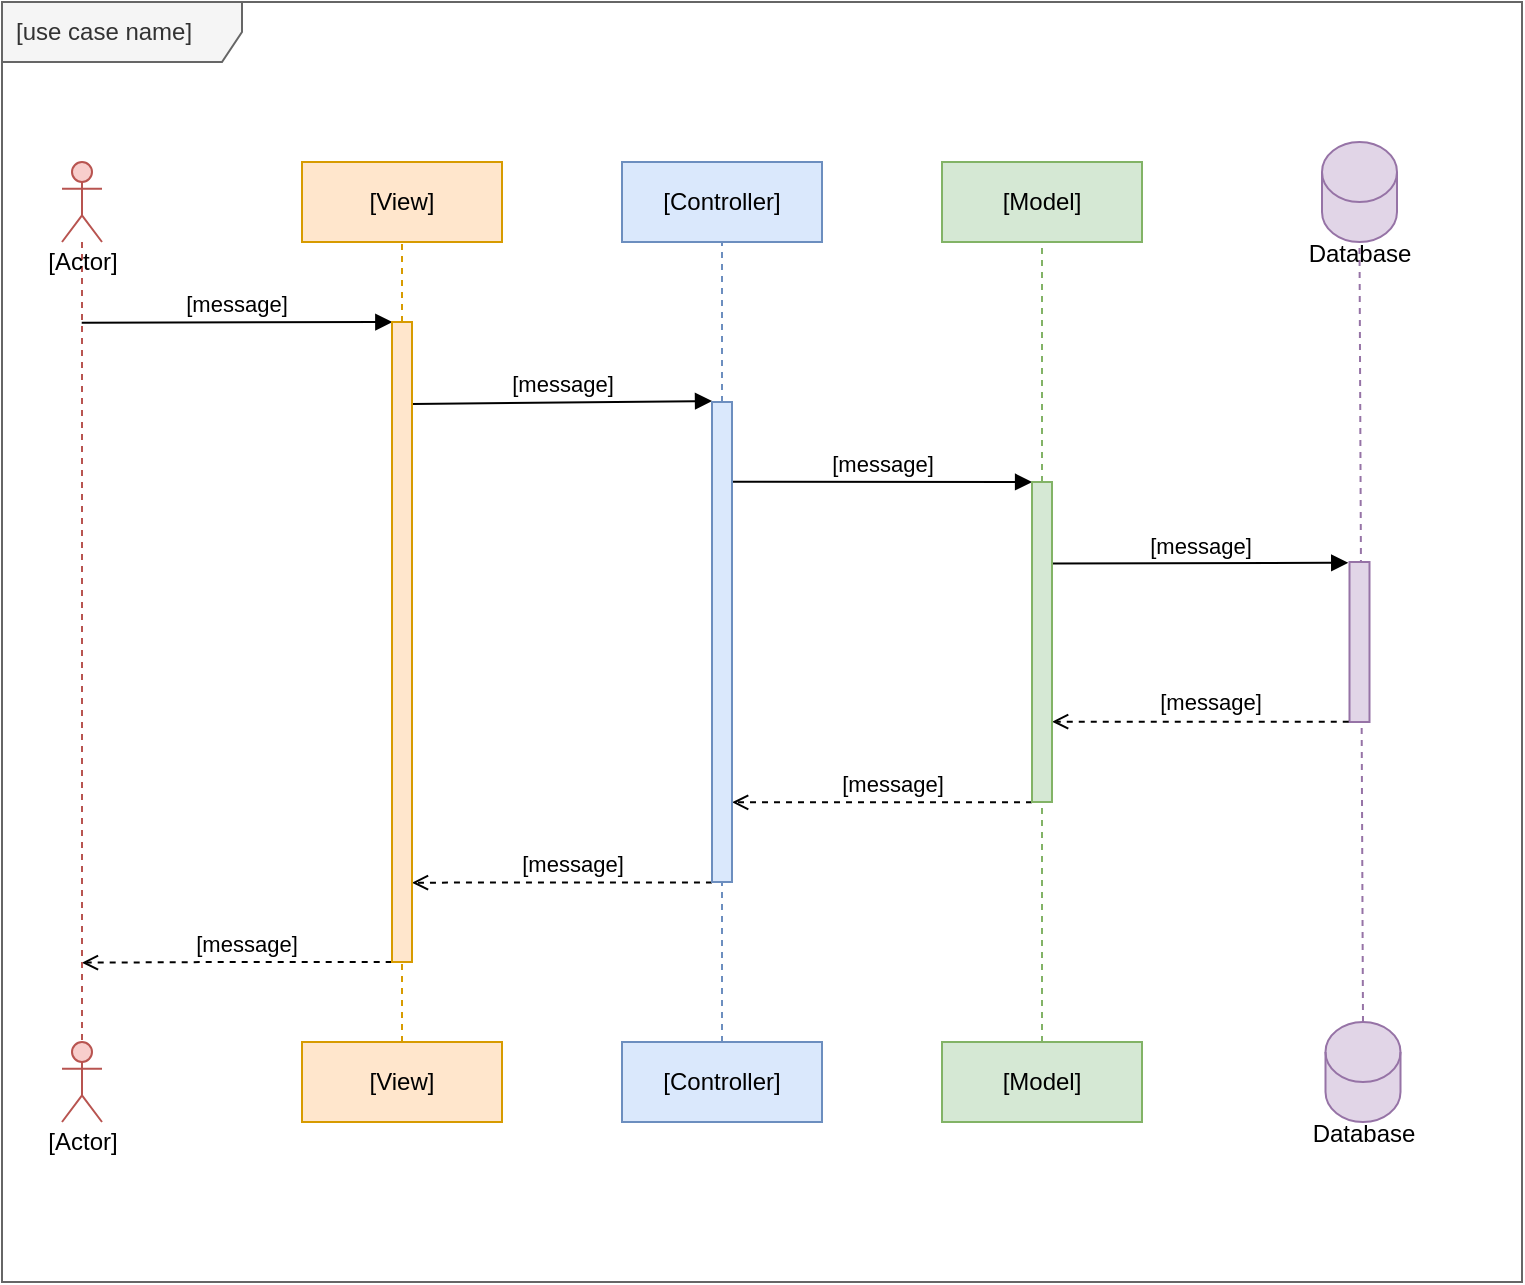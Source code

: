<mxfile pages="7">
    <diagram id="9YUfMd6E4KthZk4kom6o" name="Basic">
        <mxGraphModel dx="579" dy="402" grid="1" gridSize="10" guides="1" tooltips="1" connect="1" arrows="1" fold="1" page="1" pageScale="1" pageWidth="850" pageHeight="1100" math="0" shadow="0">
            <root>
                <mxCell id="0"/>
                <mxCell id="1" parent="0"/>
                <mxCell id="Al805DOzdkPpneg158_Z-1" value="[use case name]" style="shape=umlFrame;whiteSpace=wrap;html=1;width=120;height=30;boundedLbl=1;verticalAlign=middle;align=left;spacingLeft=5;fillColor=#f5f5f5;fontColor=#333333;strokeColor=#666666;" parent="1" vertex="1">
                    <mxGeometry x="40" y="40" width="760" height="640" as="geometry"/>
                </mxCell>
                <mxCell id="Al805DOzdkPpneg158_Z-17" value="[message]" style="html=1;verticalAlign=bottom;endArrow=block;rounded=0;exitX=1.003;exitY=0.128;exitDx=0;exitDy=0;exitPerimeter=0;entryX=0.003;entryY=-0.002;entryDx=0;entryDy=0;entryPerimeter=0;" parent="1" source="Brh_mnJi5IMDe2LUyWTu-10" target="Brh_mnJi5IMDe2LUyWTu-18" edge="1">
                    <mxGeometry x="0.001" relative="1" as="geometry">
                        <mxPoint x="244.83" y="240.32" as="sourcePoint"/>
                        <mxPoint x="395" y="240.32" as="targetPoint"/>
                        <mxPoint as="offset"/>
                    </mxGeometry>
                </mxCell>
                <mxCell id="Al805DOzdkPpneg158_Z-23" style="edgeStyle=none;rounded=0;orthogonalLoop=1;jettySize=auto;html=1;endArrow=open;endFill=0;dashed=1;exitX=-0.015;exitY=1;exitDx=0;exitDy=0;exitPerimeter=0;entryX=0.495;entryY=1.001;entryDx=0;entryDy=0;entryPerimeter=0;" parent="1" source="Brh_mnJi5IMDe2LUyWTu-10" target="Brh_mnJi5IMDe2LUyWTu-5" edge="1">
                    <mxGeometry relative="1" as="geometry">
                        <Array as="points">
                            <mxPoint x="150" y="520"/>
                        </Array>
                        <mxPoint x="80" y="520" as="targetPoint"/>
                        <mxPoint x="235.11" y="519.36" as="sourcePoint"/>
                    </mxGeometry>
                </mxCell>
                <mxCell id="Al805DOzdkPpneg158_Z-30" value="[message]" style="edgeLabel;html=1;align=center;verticalAlign=bottom;resizable=0;points=[];" parent="Al805DOzdkPpneg158_Z-23" vertex="1" connectable="0">
                    <mxGeometry x="-0.06" y="-1" relative="1" as="geometry">
                        <mxPoint as="offset"/>
                    </mxGeometry>
                </mxCell>
                <mxCell id="f-mqI0CYQHJbRvDZa1W0-10" value="[message]" style="html=1;verticalAlign=bottom;endArrow=block;rounded=0;exitX=0.994;exitY=0.166;exitDx=0;exitDy=0;exitPerimeter=0;entryX=0.006;entryY=0;entryDx=0;entryDy=0;entryPerimeter=0;" parent="1" source="Brh_mnJi5IMDe2LUyWTu-18" target="Brh_mnJi5IMDe2LUyWTu-24" edge="1">
                    <mxGeometry x="0.001" relative="1" as="geometry">
                        <mxPoint x="404.87" y="279.6" as="sourcePoint"/>
                        <mxPoint x="555.09" y="280.16" as="targetPoint"/>
                        <mxPoint as="offset"/>
                    </mxGeometry>
                </mxCell>
                <mxCell id="f-mqI0CYQHJbRvDZa1W0-16" value="" style="group;verticalAlign=top;spacingTop=36;" parent="1" vertex="1" connectable="0">
                    <mxGeometry x="700" y="110" width="39.25" height="500" as="geometry"/>
                </mxCell>
                <mxCell id="f-mqI0CYQHJbRvDZa1W0-7" value="Database" style="shape=cylinder3;whiteSpace=wrap;html=1;boundedLbl=1;backgroundOutline=1;size=15;strokeColor=#9673A6;fillColor=#E1D5E7;verticalAlign=middle;spacingTop=36;" parent="f-mqI0CYQHJbRvDZa1W0-16" vertex="1">
                    <mxGeometry width="37.5" height="50" as="geometry"/>
                </mxCell>
                <mxCell id="f-mqI0CYQHJbRvDZa1W0-15" value="Database" style="shape=cylinder3;whiteSpace=wrap;html=1;boundedLbl=1;backgroundOutline=1;size=15;strokeColor=#9673A6;fillColor=#E1D5E7;spacingTop=36;" parent="f-mqI0CYQHJbRvDZa1W0-16" vertex="1">
                    <mxGeometry x="1.75" y="440" width="37.5" height="50" as="geometry"/>
                </mxCell>
                <mxCell id="f-mqI0CYQHJbRvDZa1W0-14" value="" style="endArrow=none;html=1;rounded=0;entryX=0.5;entryY=1;entryDx=0;entryDy=0;entryPerimeter=0;exitX=0.5;exitY=0;exitDx=0;exitDy=0;exitPerimeter=0;dashed=1;strokeColor=#9673A6;" parent="f-mqI0CYQHJbRvDZa1W0-16" source="f-mqI0CYQHJbRvDZa1W0-15" target="f-mqI0CYQHJbRvDZa1W0-7" edge="1">
                    <mxGeometry width="50" height="50" relative="1" as="geometry">
                        <mxPoint x="-191.25" y="200" as="sourcePoint"/>
                        <mxPoint x="-141.25" y="150" as="targetPoint"/>
                    </mxGeometry>
                </mxCell>
                <mxCell id="Al805DOzdkPpneg158_Z-13" value="" style="html=1;points=[];perimeter=orthogonalPerimeter;fillColor=#e1d5e7;strokeColor=#9673a6;" parent="f-mqI0CYQHJbRvDZa1W0-16" vertex="1">
                    <mxGeometry x="13.75" y="210" width="10" height="80" as="geometry"/>
                </mxCell>
                <mxCell id="hI0j3te1_Zp4ngGJVeRy-8" value="[message]" style="html=1;verticalAlign=bottom;endArrow=block;rounded=0;exitX=0.992;exitY=0.255;exitDx=0;exitDy=0;exitPerimeter=0;entryX=-0.062;entryY=0.005;entryDx=0;entryDy=0;entryPerimeter=0;" parent="1" source="Brh_mnJi5IMDe2LUyWTu-24" target="Al805DOzdkPpneg158_Z-13" edge="1">
                    <mxGeometry x="0.001" relative="1" as="geometry">
                        <mxPoint x="565.4" y="320.48" as="sourcePoint"/>
                        <mxPoint x="710" y="320" as="targetPoint"/>
                        <mxPoint as="offset"/>
                    </mxGeometry>
                </mxCell>
                <mxCell id="hI0j3te1_Zp4ngGJVeRy-9" style="rounded=0;orthogonalLoop=1;jettySize=auto;html=1;endArrow=open;endFill=0;dashed=1;exitX=-0.002;exitY=1.001;exitDx=0;exitDy=0;exitPerimeter=0;entryX=0.998;entryY=0.876;entryDx=0;entryDy=0;entryPerimeter=0;" parent="1" source="Brh_mnJi5IMDe2LUyWTu-18" target="Brh_mnJi5IMDe2LUyWTu-10" edge="1">
                    <mxGeometry relative="1" as="geometry">
                        <mxPoint x="245.06" y="480.32" as="targetPoint"/>
                        <mxPoint x="395.12" y="479.52" as="sourcePoint"/>
                    </mxGeometry>
                </mxCell>
                <mxCell id="hI0j3te1_Zp4ngGJVeRy-10" value="[message]" style="edgeLabel;html=1;align=center;verticalAlign=bottom;resizable=0;points=[];" parent="hI0j3te1_Zp4ngGJVeRy-9" vertex="1" connectable="0">
                    <mxGeometry x="-0.06" y="-1" relative="1" as="geometry">
                        <mxPoint as="offset"/>
                    </mxGeometry>
                </mxCell>
                <mxCell id="hI0j3te1_Zp4ngGJVeRy-11" style="rounded=0;orthogonalLoop=1;jettySize=auto;html=1;endArrow=open;endFill=0;dashed=1;exitX=0;exitY=1.001;exitDx=0;exitDy=0;exitPerimeter=0;entryX=1.005;entryY=0.834;entryDx=0;entryDy=0;entryPerimeter=0;" parent="1" source="Brh_mnJi5IMDe2LUyWTu-24" target="Brh_mnJi5IMDe2LUyWTu-18" edge="1">
                    <mxGeometry relative="1" as="geometry">
                        <mxPoint x="404.96" y="440.16" as="targetPoint"/>
                        <mxPoint x="554.96" y="440" as="sourcePoint"/>
                    </mxGeometry>
                </mxCell>
                <mxCell id="hI0j3te1_Zp4ngGJVeRy-12" value="[message]" style="edgeLabel;html=1;align=center;verticalAlign=bottom;resizable=0;points=[];" parent="hI0j3te1_Zp4ngGJVeRy-11" vertex="1" connectable="0">
                    <mxGeometry x="-0.06" y="-1" relative="1" as="geometry">
                        <mxPoint as="offset"/>
                    </mxGeometry>
                </mxCell>
                <mxCell id="hI0j3te1_Zp4ngGJVeRy-13" style="rounded=0;orthogonalLoop=1;jettySize=auto;html=1;endArrow=open;endFill=0;dashed=1;exitX=-0.037;exitY=0.998;exitDx=0;exitDy=0;exitPerimeter=0;entryX=1.004;entryY=0.749;entryDx=0;entryDy=0;entryPerimeter=0;" parent="1" source="Al805DOzdkPpneg158_Z-13" target="Brh_mnJi5IMDe2LUyWTu-24" edge="1">
                    <mxGeometry relative="1" as="geometry">
                        <mxPoint x="564.85" y="400" as="targetPoint"/>
                        <mxPoint x="715" y="400" as="sourcePoint"/>
                    </mxGeometry>
                </mxCell>
                <mxCell id="hI0j3te1_Zp4ngGJVeRy-14" value="[message]" style="edgeLabel;html=1;align=center;verticalAlign=bottom;resizable=0;points=[];" parent="hI0j3te1_Zp4ngGJVeRy-13" vertex="1" connectable="0">
                    <mxGeometry x="-0.06" y="-1" relative="1" as="geometry">
                        <mxPoint as="offset"/>
                    </mxGeometry>
                </mxCell>
                <mxCell id="RKpe-7u0rJ-MWehzNpvw-4" value="" style="group" parent="1" vertex="1" connectable="0">
                    <mxGeometry x="70" y="110" width="20" height="480" as="geometry"/>
                </mxCell>
                <mxCell id="Brh_mnJi5IMDe2LUyWTu-6" value="" style="group" parent="RKpe-7u0rJ-MWehzNpvw-4" vertex="1" connectable="0">
                    <mxGeometry y="10" width="20" height="480" as="geometry"/>
                </mxCell>
                <mxCell id="RKpe-7u0rJ-MWehzNpvw-3" value="" style="endArrow=none;html=1;rounded=0;entryX=0.5;entryY=0;entryDx=0;entryDy=0;entryPerimeter=0;dashed=1;strokeColor=#B85450;" parent="Brh_mnJi5IMDe2LUyWTu-6" source="Al805DOzdkPpneg158_Z-26" target="RKpe-7u0rJ-MWehzNpvw-2" edge="1">
                    <mxGeometry width="50" height="50" relative="1" as="geometry">
                        <mxPoint x="100" y="270" as="sourcePoint"/>
                        <mxPoint x="150" y="220" as="targetPoint"/>
                    </mxGeometry>
                </mxCell>
                <mxCell id="RKpe-7u0rJ-MWehzNpvw-2" value="[Actor]" style="shape=umlActor;verticalLabelPosition=middle;verticalAlign=top;html=1;outlineConnect=0;strokeColor=light-dark(#B85450,#D7817E);fillColor=light-dark(#F8CECC,#512D2B);labelPosition=center;align=center;spacingTop=36;" parent="Brh_mnJi5IMDe2LUyWTu-6" vertex="1">
                    <mxGeometry y="440" width="20" height="40" as="geometry"/>
                </mxCell>
                <mxCell id="Al805DOzdkPpneg158_Z-26" value="[Actor]" style="shape=umlActor;verticalLabelPosition=middle;verticalAlign=top;html=1;outlineConnect=0;strokeColor=light-dark(#B85450,#D7817E);fillColor=light-dark(#F8CECC,#512D2B);labelPosition=center;align=center;spacingTop=36;" parent="Brh_mnJi5IMDe2LUyWTu-6" vertex="1">
                    <mxGeometry width="20" height="40" as="geometry"/>
                </mxCell>
                <mxCell id="Brh_mnJi5IMDe2LUyWTu-5" value="&lt;span style=&quot;color: rgba(0, 0, 0, 0); font-family: monospace; font-size: 0px; text-align: start;&quot;&gt;%3CmxGraphModel%3E%3Croot%3E%3CmxCell%20id%3D%220%22%2F%3E%3CmxCell%20id%3D%221%22%20parent%3D%220%22%2F%3E%3CmxCell%20id%3D%222%22%20value%3D%22%5Bmessage%5D%22%20style%3D%22html%3D1%3BverticalAlign%3Dbottom%3BendArrow%3Dblock%3Brounded%3D0%3BexitX%3D0.983%3BexitY%3D0.126%3BexitDx%3D0%3BexitDy%3D0%3BexitPerimeter%3D0%3B%22%20edge%3D%221%22%20parent%3D%221%22%3E%3CmxGeometry%20x%3D%220.001%22%20relative%3D%221%22%20as%3D%22geometry%22%3E%3CmxPoint%20x%3D%22325%22%20y%3D%22240%22%20as%3D%22sourcePoint%22%2F%3E%3CmxPoint%20x%3D%22475%22%20y%3D%22240%22%20as%3D%22targetPoint%22%2F%3E%3CmxPoint%20as%3D%22offset%22%2F%3E%3C%2FmxGeometry%3E%3C%2FmxCell%3E%3C%2Froot%3E%3C%2FmxGraphModel%3E&lt;/span&gt;" style="html=1;points=[];perimeter=orthogonalPerimeter;fillColor=#FFE6CC00;strokeColor=#D79B0000;" parent="Brh_mnJi5IMDe2LUyWTu-6" vertex="1">
                    <mxGeometry x="5" y="80" width="10" height="320" as="geometry"/>
                </mxCell>
                <mxCell id="Brh_mnJi5IMDe2LUyWTu-4" value="[message]" style="html=1;verticalAlign=bottom;endArrow=block;rounded=0;entryX=0.018;entryY=0;entryDx=0;entryDy=0;entryPerimeter=0;exitX=0.486;exitY=0.001;exitDx=0;exitDy=0;exitPerimeter=0;" parent="1" source="Brh_mnJi5IMDe2LUyWTu-5" target="Brh_mnJi5IMDe2LUyWTu-10" edge="1">
                    <mxGeometry x="0.001" relative="1" as="geometry">
                        <mxPoint x="80" y="200" as="sourcePoint"/>
                        <mxPoint x="235.42" y="199.36" as="targetPoint"/>
                        <mxPoint as="offset"/>
                    </mxGeometry>
                </mxCell>
                <mxCell id="Brh_mnJi5IMDe2LUyWTu-12" value="" style="group" parent="1" vertex="1" connectable="0">
                    <mxGeometry x="190" y="120" width="100" height="560" as="geometry"/>
                </mxCell>
                <mxCell id="Brh_mnJi5IMDe2LUyWTu-7" value="[View]" style="rounded=0;whiteSpace=wrap;html=1;strokeColor=#D79B00;fillColor=#FFE6CC;" parent="Brh_mnJi5IMDe2LUyWTu-12" vertex="1">
                    <mxGeometry width="100" height="40" as="geometry"/>
                </mxCell>
                <mxCell id="Brh_mnJi5IMDe2LUyWTu-8" value="[View]" style="rounded=0;whiteSpace=wrap;html=1;strokeColor=#D79B00;fillColor=#FFE6CC;" parent="Brh_mnJi5IMDe2LUyWTu-12" vertex="1">
                    <mxGeometry y="440" width="100" height="40" as="geometry"/>
                </mxCell>
                <mxCell id="Brh_mnJi5IMDe2LUyWTu-9" value="" style="endArrow=none;html=1;rounded=0;entryX=0.5;entryY=1;entryDx=0;entryDy=0;exitX=0.5;exitY=0;exitDx=0;exitDy=0;strokeColor=#D79B00;dashed=1;" parent="Brh_mnJi5IMDe2LUyWTu-12" source="Brh_mnJi5IMDe2LUyWTu-10" target="Brh_mnJi5IMDe2LUyWTu-7" edge="1">
                    <mxGeometry width="50" height="50" relative="1" as="geometry">
                        <mxPoint x="40" y="500" as="sourcePoint"/>
                        <mxPoint x="90" y="450" as="targetPoint"/>
                    </mxGeometry>
                </mxCell>
                <mxCell id="Brh_mnJi5IMDe2LUyWTu-11" value="" style="endArrow=none;html=1;rounded=0;entryX=0.5;entryY=1;entryDx=0;entryDy=0;exitX=0.5;exitY=0;exitDx=0;exitDy=0;strokeColor=#D79B00;dashed=1;" parent="Brh_mnJi5IMDe2LUyWTu-12" source="Brh_mnJi5IMDe2LUyWTu-8" target="Brh_mnJi5IMDe2LUyWTu-10" edge="1">
                    <mxGeometry width="50" height="50" relative="1" as="geometry">
                        <mxPoint x="50" y="520" as="sourcePoint"/>
                        <mxPoint x="50" y="460" as="targetPoint"/>
                    </mxGeometry>
                </mxCell>
                <mxCell id="Brh_mnJi5IMDe2LUyWTu-10" value="&lt;span style=&quot;color: rgba(237, 237, 237, 0); font-family: monospace; font-size: 0px; text-align: start;&quot;&gt;%3CmxGraphModel%3E%3Croot%3E%3CmxCell%20id%3D%220%22%2F%3E%3CmxCell%20id%3D%221%22%20parent%3D%220%22%2F%3E%3CmxCell%20id%3D%222%22%20value%3D%22%5Bmessage%5D%22%20style%3D%22html%3D1%3BverticalAlign%3Dbottom%3BendArrow%3Dblock%3Brounded%3D0%3BexitX%3D0.983%3BexitY%3D0.126%3BexitDx%3D0%3BexitDy%3D0%3BexitPerimeter%3D0%3B%22%20edge%3D%221%22%20parent%3D%221%22%3E%3CmxGeometry%20x%3D%220.001%22%20relative%3D%221%22%20as%3D%22geometry%22%3E%3CmxPoint%20x%3D%22325%22%20y%3D%22240%22%20as%3D%22sourcePoint%22%2F%3E%3CmxPoint%20x%3D%22475%22%20y%3D%22240%22%20as%3D%22targetPoint%22%2F%3E%3CmxPoint%20as%3D%22offset%22%2F%3E%3C%2FmxGeometry%3E%3C%2FmxCell%3E%3C%2Froot%3E%3C%2FmxGraphModel%3E&lt;/span&gt;" style="html=1;points=[];perimeter=orthogonalPerimeter;fillColor=#ffe6cc;strokeColor=#d79b00;" parent="Brh_mnJi5IMDe2LUyWTu-12" vertex="1">
                    <mxGeometry x="45" y="80" width="10" height="320" as="geometry"/>
                </mxCell>
                <mxCell id="Brh_mnJi5IMDe2LUyWTu-13" value="" style="group" parent="1" vertex="1" connectable="0">
                    <mxGeometry x="350" y="120" width="100" height="560" as="geometry"/>
                </mxCell>
                <mxCell id="Brh_mnJi5IMDe2LUyWTu-14" value="[Controller]" style="rounded=0;whiteSpace=wrap;html=1;strokeColor=#6C8EBF;fillColor=#DAE8FC;" parent="Brh_mnJi5IMDe2LUyWTu-13" vertex="1">
                    <mxGeometry width="100" height="40" as="geometry"/>
                </mxCell>
                <mxCell id="Brh_mnJi5IMDe2LUyWTu-15" value="[Controller]" style="rounded=0;whiteSpace=wrap;html=1;strokeColor=#6C8EBF;fillColor=#DAE8FC;" parent="Brh_mnJi5IMDe2LUyWTu-13" vertex="1">
                    <mxGeometry y="440" width="100" height="40" as="geometry"/>
                </mxCell>
                <mxCell id="Brh_mnJi5IMDe2LUyWTu-16" value="" style="endArrow=none;html=1;rounded=0;entryX=0.5;entryY=1;entryDx=0;entryDy=0;exitX=0.5;exitY=0;exitDx=0;exitDy=0;strokeColor=#6C8EBF;dashed=1;" parent="Brh_mnJi5IMDe2LUyWTu-13" source="Brh_mnJi5IMDe2LUyWTu-18" target="Brh_mnJi5IMDe2LUyWTu-14" edge="1">
                    <mxGeometry width="50" height="50" relative="1" as="geometry">
                        <mxPoint x="40" y="500" as="sourcePoint"/>
                        <mxPoint x="90" y="450" as="targetPoint"/>
                    </mxGeometry>
                </mxCell>
                <mxCell id="Brh_mnJi5IMDe2LUyWTu-17" value="" style="endArrow=none;html=1;rounded=0;entryX=0.5;entryY=1;entryDx=0;entryDy=0;exitX=0.5;exitY=0;exitDx=0;exitDy=0;strokeColor=#6C8EBF;dashed=1;" parent="Brh_mnJi5IMDe2LUyWTu-13" source="Brh_mnJi5IMDe2LUyWTu-15" target="Brh_mnJi5IMDe2LUyWTu-18" edge="1">
                    <mxGeometry width="50" height="50" relative="1" as="geometry">
                        <mxPoint x="50" y="520" as="sourcePoint"/>
                        <mxPoint x="50" y="460" as="targetPoint"/>
                    </mxGeometry>
                </mxCell>
                <mxCell id="Brh_mnJi5IMDe2LUyWTu-18" value="&lt;span style=&quot;color: rgba(237, 237, 237, 0); font-family: monospace; font-size: 0px; text-align: start;&quot;&gt;%3CmxGraphModel%3E%3Croot%3E%3CmxCell%20id%3D%220%22%2F%3E%3CmxCell%20id%3D%221%22%20parent%3D%220%22%2F%3E%3CmxCell%20id%3D%222%22%20value%3D%22%5Bmessage%5D%22%20style%3D%22html%3D1%3BverticalAlign%3Dbottom%3BendArrow%3Dblock%3Brounded%3D0%3BexitX%3D0.983%3BexitY%3D0.126%3BexitDx%3D0%3BexitDy%3D0%3BexitPerimeter%3D0%3B%22%20edge%3D%221%22%20parent%3D%221%22%3E%3CmxGeometry%20x%3D%220.001%22%20relative%3D%221%22%20as%3D%22geometry%22%3E%3CmxPoint%20x%3D%22325%22%20y%3D%22240%22%20as%3D%22sourcePoint%22%2F%3E%3CmxPoint%20x%3D%22475%22%20y%3D%22240%22%20as%3D%22targetPoint%22%2F%3E%3CmxPoint%20as%3D%22offset%22%2F%3E%3C%2FmxGeometry%3E%3C%2FmxCell%3E%3C%2Froot%3E%3C%2FmxGraphModel%3E&lt;/span&gt;" style="html=1;points=[];perimeter=orthogonalPerimeter;fillColor=#DAE8FC;strokeColor=#6C8EBF;" parent="Brh_mnJi5IMDe2LUyWTu-13" vertex="1">
                    <mxGeometry x="45" y="120" width="10" height="240" as="geometry"/>
                </mxCell>
                <mxCell id="Brh_mnJi5IMDe2LUyWTu-19" value="" style="group" parent="1" vertex="1" connectable="0">
                    <mxGeometry x="510" y="120" width="100" height="560" as="geometry"/>
                </mxCell>
                <mxCell id="Brh_mnJi5IMDe2LUyWTu-20" value="[Model]" style="rounded=0;whiteSpace=wrap;html=1;strokeColor=#82B366;fillColor=#D5E8D4;" parent="Brh_mnJi5IMDe2LUyWTu-19" vertex="1">
                    <mxGeometry width="100" height="40" as="geometry"/>
                </mxCell>
                <mxCell id="Brh_mnJi5IMDe2LUyWTu-21" value="[Model]" style="rounded=0;whiteSpace=wrap;html=1;strokeColor=#82B366;fillColor=#D5E8D4;" parent="Brh_mnJi5IMDe2LUyWTu-19" vertex="1">
                    <mxGeometry y="440" width="100" height="40" as="geometry"/>
                </mxCell>
                <mxCell id="Brh_mnJi5IMDe2LUyWTu-22" value="" style="endArrow=none;html=1;rounded=0;entryX=0.5;entryY=1;entryDx=0;entryDy=0;exitX=0.5;exitY=0;exitDx=0;exitDy=0;strokeColor=#82B366;dashed=1;" parent="Brh_mnJi5IMDe2LUyWTu-19" source="Brh_mnJi5IMDe2LUyWTu-24" target="Brh_mnJi5IMDe2LUyWTu-20" edge="1">
                    <mxGeometry width="50" height="50" relative="1" as="geometry">
                        <mxPoint x="40" y="500" as="sourcePoint"/>
                        <mxPoint x="90" y="450" as="targetPoint"/>
                    </mxGeometry>
                </mxCell>
                <mxCell id="Brh_mnJi5IMDe2LUyWTu-23" value="" style="endArrow=none;html=1;rounded=0;entryX=0.5;entryY=1;entryDx=0;entryDy=0;exitX=0.5;exitY=0;exitDx=0;exitDy=0;strokeColor=#82B366;dashed=1;" parent="Brh_mnJi5IMDe2LUyWTu-19" source="Brh_mnJi5IMDe2LUyWTu-21" target="Brh_mnJi5IMDe2LUyWTu-24" edge="1">
                    <mxGeometry width="50" height="50" relative="1" as="geometry">
                        <mxPoint x="50" y="520" as="sourcePoint"/>
                        <mxPoint x="50" y="460" as="targetPoint"/>
                    </mxGeometry>
                </mxCell>
                <mxCell id="Brh_mnJi5IMDe2LUyWTu-24" value="&lt;span style=&quot;color: rgba(237, 237, 237, 0); font-family: monospace; font-size: 0px; text-align: start;&quot;&gt;%3CmxGraphModel%3E%3Croot%3E%3CmxCell%20id%3D%220%22%2F%3E%3CmxCell%20id%3D%221%22%20parent%3D%220%22%2F%3E%3CmxCell%20id%3D%222%22%20value%3D%22%5Bmessage%5D%22%20style%3D%22html%3D1%3BverticalAlign%3Dbottom%3BendArrow%3Dblock%3Brounded%3D0%3BexitX%3D0.983%3BexitY%3D0.126%3BexitDx%3D0%3BexitDy%3D0%3BexitPerimeter%3D0%3B%22%20edge%3D%221%22%20parent%3D%221%22%3E%3CmxGeometry%20x%3D%220.001%22%20relative%3D%221%22%20as%3D%22geometry%22%3E%3CmxPoint%20x%3D%22325%22%20y%3D%22240%22%20as%3D%22sourcePoint%22%2F%3E%3CmxPoint%20x%3D%22475%22%20y%3D%22240%22%20as%3D%22targetPoint%22%2F%3E%3CmxPoint%20as%3D%22offset%22%2F%3E%3C%2FmxGeometry%3E%3C%2FmxCell%3E%3C%2Froot%3E%3C%2FmxGraphModel%3E&lt;/span&gt;" style="html=1;points=[];perimeter=orthogonalPerimeter;fillColor=#D5E8D4;strokeColor=#82B366;" parent="Brh_mnJi5IMDe2LUyWTu-19" vertex="1">
                    <mxGeometry x="45" y="160" width="10" height="160" as="geometry"/>
                </mxCell>
            </root>
        </mxGraphModel>
    </diagram>
    <diagram name="Self Loops" id="LiElEN3oWiDO9pWh5KYw">
        <mxGraphModel dx="579" dy="402" grid="1" gridSize="10" guides="1" tooltips="1" connect="1" arrows="1" fold="1" page="1" pageScale="1" pageWidth="850" pageHeight="1100" math="0" shadow="0">
            <root>
                <mxCell id="mJ60ytqAAx1X_pMdLTKa-0"/>
                <mxCell id="mJ60ytqAAx1X_pMdLTKa-1" parent="mJ60ytqAAx1X_pMdLTKa-0"/>
                <mxCell id="I6yM09CKQB9qnqhZAWwM-0" value="[use case name]" style="shape=umlFrame;whiteSpace=wrap;html=1;width=120;height=30;boundedLbl=1;verticalAlign=middle;align=left;spacingLeft=5;fillColor=#f5f5f5;fontColor=#333333;strokeColor=#666666;" parent="mJ60ytqAAx1X_pMdLTKa-1" vertex="1">
                    <mxGeometry x="40" y="40" width="760" height="680" as="geometry"/>
                </mxCell>
                <mxCell id="I6yM09CKQB9qnqhZAWwM-1" value="[message]" style="html=1;verticalAlign=bottom;endArrow=block;rounded=0;exitX=1;exitY=0.112;exitDx=0;exitDy=0;exitPerimeter=0;entryX=0.003;entryY=-0.002;entryDx=0;entryDy=0;entryPerimeter=0;" parent="mJ60ytqAAx1X_pMdLTKa-1" source="I6yM09CKQB9qnqhZAWwM-29" target="I6yM09CKQB9qnqhZAWwM-35" edge="1">
                    <mxGeometry x="0.004" relative="1" as="geometry">
                        <mxPoint x="244.83" y="280.32" as="sourcePoint"/>
                        <mxPoint x="395" y="280.32" as="targetPoint"/>
                        <mxPoint as="offset"/>
                    </mxGeometry>
                </mxCell>
                <mxCell id="I6yM09CKQB9qnqhZAWwM-2" style="edgeStyle=none;rounded=0;orthogonalLoop=1;jettySize=auto;html=1;endArrow=open;endFill=0;dashed=1;exitX=-0.015;exitY=1;exitDx=0;exitDy=0;exitPerimeter=0;entryX=0.495;entryY=1.001;entryDx=0;entryDy=0;entryPerimeter=0;" parent="mJ60ytqAAx1X_pMdLTKa-1" source="I6yM09CKQB9qnqhZAWwM-29" target="I6yM09CKQB9qnqhZAWwM-22" edge="1">
                    <mxGeometry relative="1" as="geometry">
                        <Array as="points">
                            <mxPoint x="150" y="560"/>
                        </Array>
                        <mxPoint x="80" y="560" as="targetPoint"/>
                        <mxPoint x="235.11" y="559.36" as="sourcePoint"/>
                    </mxGeometry>
                </mxCell>
                <mxCell id="I6yM09CKQB9qnqhZAWwM-3" value="[message]" style="edgeLabel;html=1;align=center;verticalAlign=bottom;resizable=0;points=[];" parent="I6yM09CKQB9qnqhZAWwM-2" vertex="1" connectable="0">
                    <mxGeometry x="-0.06" y="-1" relative="1" as="geometry">
                        <mxPoint as="offset"/>
                    </mxGeometry>
                </mxCell>
                <mxCell id="I6yM09CKQB9qnqhZAWwM-4" value="[message]" style="html=1;verticalAlign=bottom;endArrow=block;rounded=0;exitX=1;exitY=0.286;exitDx=0;exitDy=0;exitPerimeter=0;entryX=0.006;entryY=0;entryDx=0;entryDy=0;entryPerimeter=0;" parent="mJ60ytqAAx1X_pMdLTKa-1" source="I6yM09CKQB9qnqhZAWwM-35" target="I6yM09CKQB9qnqhZAWwM-41" edge="1">
                    <mxGeometry x="0.001" relative="1" as="geometry">
                        <mxPoint x="404.87" y="319.6" as="sourcePoint"/>
                        <mxPoint x="555.09" y="320.16" as="targetPoint"/>
                        <mxPoint as="offset"/>
                    </mxGeometry>
                </mxCell>
                <mxCell id="I6yM09CKQB9qnqhZAWwM-5" value="" style="group;verticalAlign=top;spacingTop=36;" parent="mJ60ytqAAx1X_pMdLTKa-1" vertex="1" connectable="0">
                    <mxGeometry x="700" y="150" width="39.25" height="500" as="geometry"/>
                </mxCell>
                <mxCell id="I6yM09CKQB9qnqhZAWwM-7" value="Database" style="shape=cylinder3;whiteSpace=wrap;html=1;boundedLbl=1;backgroundOutline=1;size=15;strokeColor=#9673A6;fillColor=#E1D5E7;spacingTop=36;" parent="I6yM09CKQB9qnqhZAWwM-5" vertex="1">
                    <mxGeometry x="1.75" y="440" width="37.5" height="50" as="geometry"/>
                </mxCell>
                <mxCell id="I6yM09CKQB9qnqhZAWwM-9" value="" style="html=1;points=[];perimeter=orthogonalPerimeter;fillColor=#e1d5e7;strokeColor=#9673a6;" parent="I6yM09CKQB9qnqhZAWwM-5" vertex="1">
                    <mxGeometry x="13.75" y="210" width="10" height="80" as="geometry"/>
                </mxCell>
                <mxCell id="I6yM09CKQB9qnqhZAWwM-10" value="[message]" style="html=1;verticalAlign=bottom;endArrow=block;rounded=0;exitX=0.992;exitY=0.255;exitDx=0;exitDy=0;exitPerimeter=0;entryX=-0.062;entryY=0.005;entryDx=0;entryDy=0;entryPerimeter=0;" parent="mJ60ytqAAx1X_pMdLTKa-1" source="I6yM09CKQB9qnqhZAWwM-41" target="I6yM09CKQB9qnqhZAWwM-9" edge="1">
                    <mxGeometry x="0.001" relative="1" as="geometry">
                        <mxPoint x="565.4" y="360.48" as="sourcePoint"/>
                        <mxPoint x="710" y="360" as="targetPoint"/>
                        <mxPoint as="offset"/>
                    </mxGeometry>
                </mxCell>
                <mxCell id="I6yM09CKQB9qnqhZAWwM-11" style="rounded=0;orthogonalLoop=1;jettySize=auto;html=1;endArrow=open;endFill=0;dashed=1;exitX=-0.002;exitY=1.001;exitDx=0;exitDy=0;exitPerimeter=0;entryX=1.001;entryY=0.889;entryDx=0;entryDy=0;entryPerimeter=0;" parent="mJ60ytqAAx1X_pMdLTKa-1" source="I6yM09CKQB9qnqhZAWwM-35" target="I6yM09CKQB9qnqhZAWwM-29" edge="1">
                    <mxGeometry relative="1" as="geometry">
                        <mxPoint x="245.06" y="520.32" as="targetPoint"/>
                        <mxPoint x="395.12" y="519.52" as="sourcePoint"/>
                    </mxGeometry>
                </mxCell>
                <mxCell id="I6yM09CKQB9qnqhZAWwM-12" value="[message]" style="edgeLabel;html=1;align=center;verticalAlign=bottom;resizable=0;points=[];" parent="I6yM09CKQB9qnqhZAWwM-11" vertex="1" connectable="0">
                    <mxGeometry x="-0.06" y="-1" relative="1" as="geometry">
                        <mxPoint as="offset"/>
                    </mxGeometry>
                </mxCell>
                <mxCell id="I6yM09CKQB9qnqhZAWwM-13" style="rounded=0;orthogonalLoop=1;jettySize=auto;html=1;endArrow=open;endFill=0;dashed=1;exitX=0;exitY=1.001;exitDx=0;exitDy=0;exitPerimeter=0;entryX=1;entryY=0.857;entryDx=0;entryDy=0;entryPerimeter=0;" parent="mJ60ytqAAx1X_pMdLTKa-1" source="I6yM09CKQB9qnqhZAWwM-41" target="I6yM09CKQB9qnqhZAWwM-35" edge="1">
                    <mxGeometry relative="1" as="geometry">
                        <mxPoint x="404.96" y="480.16" as="targetPoint"/>
                        <mxPoint x="554.96" y="480" as="sourcePoint"/>
                    </mxGeometry>
                </mxCell>
                <mxCell id="I6yM09CKQB9qnqhZAWwM-14" value="[message]" style="edgeLabel;html=1;align=center;verticalAlign=bottom;resizable=0;points=[];" parent="I6yM09CKQB9qnqhZAWwM-13" vertex="1" connectable="0">
                    <mxGeometry x="-0.06" y="-1" relative="1" as="geometry">
                        <mxPoint as="offset"/>
                    </mxGeometry>
                </mxCell>
                <mxCell id="I6yM09CKQB9qnqhZAWwM-15" style="rounded=0;orthogonalLoop=1;jettySize=auto;html=1;endArrow=open;endFill=0;dashed=1;exitX=-0.037;exitY=0.998;exitDx=0;exitDy=0;exitPerimeter=0;entryX=1.004;entryY=0.749;entryDx=0;entryDy=0;entryPerimeter=0;" parent="mJ60ytqAAx1X_pMdLTKa-1" source="I6yM09CKQB9qnqhZAWwM-9" target="I6yM09CKQB9qnqhZAWwM-41" edge="1">
                    <mxGeometry relative="1" as="geometry">
                        <mxPoint x="564.85" y="440" as="targetPoint"/>
                        <mxPoint x="715" y="440" as="sourcePoint"/>
                    </mxGeometry>
                </mxCell>
                <mxCell id="I6yM09CKQB9qnqhZAWwM-16" value="[message]" style="edgeLabel;html=1;align=center;verticalAlign=bottom;resizable=0;points=[];" parent="I6yM09CKQB9qnqhZAWwM-15" vertex="1" connectable="0">
                    <mxGeometry x="-0.06" y="-1" relative="1" as="geometry">
                        <mxPoint as="offset"/>
                    </mxGeometry>
                </mxCell>
                <mxCell id="I6yM09CKQB9qnqhZAWwM-17" value="" style="group" parent="mJ60ytqAAx1X_pMdLTKa-1" vertex="1" connectable="0">
                    <mxGeometry x="70" y="150" width="20" height="480" as="geometry"/>
                </mxCell>
                <mxCell id="I6yM09CKQB9qnqhZAWwM-18" value="" style="group" parent="I6yM09CKQB9qnqhZAWwM-17" vertex="1" connectable="0">
                    <mxGeometry y="10" width="20" height="480" as="geometry"/>
                </mxCell>
                <mxCell id="I6yM09CKQB9qnqhZAWwM-20" value="[Actor]" style="shape=umlActor;verticalLabelPosition=middle;verticalAlign=top;html=1;outlineConnect=0;strokeColor=light-dark(#B85450,#D7817E);fillColor=light-dark(#F8CECC,#512D2B);labelPosition=center;align=center;spacingTop=36;" parent="I6yM09CKQB9qnqhZAWwM-18" vertex="1">
                    <mxGeometry y="440" width="20" height="40" as="geometry"/>
                </mxCell>
                <mxCell id="I6yM09CKQB9qnqhZAWwM-22" value="&lt;span style=&quot;color: rgba(0, 0, 0, 0); font-family: monospace; font-size: 0px; text-align: start;&quot;&gt;%3CmxGraphModel%3E%3Croot%3E%3CmxCell%20id%3D%220%22%2F%3E%3CmxCell%20id%3D%221%22%20parent%3D%220%22%2F%3E%3CmxCell%20id%3D%222%22%20value%3D%22%5Bmessage%5D%22%20style%3D%22html%3D1%3BverticalAlign%3Dbottom%3BendArrow%3Dblock%3Brounded%3D0%3BexitX%3D0.983%3BexitY%3D0.126%3BexitDx%3D0%3BexitDy%3D0%3BexitPerimeter%3D0%3B%22%20edge%3D%221%22%20parent%3D%221%22%3E%3CmxGeometry%20x%3D%220.001%22%20relative%3D%221%22%20as%3D%22geometry%22%3E%3CmxPoint%20x%3D%22325%22%20y%3D%22240%22%20as%3D%22sourcePoint%22%2F%3E%3CmxPoint%20x%3D%22475%22%20y%3D%22240%22%20as%3D%22targetPoint%22%2F%3E%3CmxPoint%20as%3D%22offset%22%2F%3E%3C%2FmxGeometry%3E%3C%2FmxCell%3E%3C%2Froot%3E%3C%2FmxGraphModel%3E&lt;/span&gt;" style="html=1;points=[];perimeter=orthogonalPerimeter;fillColor=#FFE6CC00;strokeColor=#D79B0000;" parent="I6yM09CKQB9qnqhZAWwM-18" vertex="1">
                    <mxGeometry x="5" y="40" width="10" height="360" as="geometry"/>
                </mxCell>
                <mxCell id="I6yM09CKQB9qnqhZAWwM-23" value="[message]" style="html=1;verticalAlign=bottom;endArrow=block;rounded=0;entryX=0.018;entryY=0;entryDx=0;entryDy=0;entryPerimeter=0;exitX=0.488;exitY=0.002;exitDx=0;exitDy=0;exitPerimeter=0;" parent="mJ60ytqAAx1X_pMdLTKa-1" source="I6yM09CKQB9qnqhZAWwM-22" target="I6yM09CKQB9qnqhZAWwM-29" edge="1">
                    <mxGeometry x="0.001" relative="1" as="geometry">
                        <mxPoint x="80" y="240" as="sourcePoint"/>
                        <mxPoint x="235.42" y="239.36" as="targetPoint"/>
                        <mxPoint as="offset"/>
                    </mxGeometry>
                </mxCell>
                <mxCell id="I6yM09CKQB9qnqhZAWwM-24" value="" style="group" parent="mJ60ytqAAx1X_pMdLTKa-1" vertex="1" connectable="0">
                    <mxGeometry x="190" y="160" width="100" height="560" as="geometry"/>
                </mxCell>
                <mxCell id="I6yM09CKQB9qnqhZAWwM-26" value="[View]" style="rounded=0;whiteSpace=wrap;html=1;strokeColor=#D79B00;fillColor=#FFE6CC;" parent="I6yM09CKQB9qnqhZAWwM-24" vertex="1">
                    <mxGeometry y="440" width="100" height="40" as="geometry"/>
                </mxCell>
                <mxCell id="I6yM09CKQB9qnqhZAWwM-28" value="" style="endArrow=none;html=1;rounded=0;entryX=0.5;entryY=1;entryDx=0;entryDy=0;exitX=0.5;exitY=0;exitDx=0;exitDy=0;strokeColor=#D79B00;dashed=1;" parent="I6yM09CKQB9qnqhZAWwM-24" source="I6yM09CKQB9qnqhZAWwM-26" target="I6yM09CKQB9qnqhZAWwM-29" edge="1">
                    <mxGeometry width="50" height="50" relative="1" as="geometry">
                        <mxPoint x="50" y="520" as="sourcePoint"/>
                        <mxPoint x="50" y="460" as="targetPoint"/>
                    </mxGeometry>
                </mxCell>
                <mxCell id="I6yM09CKQB9qnqhZAWwM-29" value="&lt;span style=&quot;color: rgba(237, 237, 237, 0); font-family: monospace; font-size: 0px; text-align: start;&quot;&gt;%3CmxGraphModel%3E%3Croot%3E%3CmxCell%20id%3D%220%22%2F%3E%3CmxCell%20id%3D%221%22%20parent%3D%220%22%2F%3E%3CmxCell%20id%3D%222%22%20value%3D%22%5Bmessage%5D%22%20style%3D%22html%3D1%3BverticalAlign%3Dbottom%3BendArrow%3Dblock%3Brounded%3D0%3BexitX%3D0.983%3BexitY%3D0.126%3BexitDx%3D0%3BexitDy%3D0%3BexitPerimeter%3D0%3B%22%20edge%3D%221%22%20parent%3D%221%22%3E%3CmxGeometry%20x%3D%220.001%22%20relative%3D%221%22%20as%3D%22geometry%22%3E%3CmxPoint%20x%3D%22325%22%20y%3D%22240%22%20as%3D%22sourcePoint%22%2F%3E%3CmxPoint%20x%3D%22475%22%20y%3D%22240%22%20as%3D%22targetPoint%22%2F%3E%3CmxPoint%20as%3D%22offset%22%2F%3E%3C%2FmxGeometry%3E%3C%2FmxCell%3E%3C%2Froot%3E%3C%2FmxGraphModel%3E&lt;/span&gt;" style="html=1;points=[];perimeter=orthogonalPerimeter;fillColor=#ffe6cc;strokeColor=#d79b00;" parent="I6yM09CKQB9qnqhZAWwM-24" vertex="1">
                    <mxGeometry x="45" y="40" width="10" height="360" as="geometry"/>
                </mxCell>
                <mxCell id="I6yM09CKQB9qnqhZAWwM-30" value="" style="group" parent="mJ60ytqAAx1X_pMdLTKa-1" vertex="1" connectable="0">
                    <mxGeometry x="350" y="160" width="100" height="560" as="geometry"/>
                </mxCell>
                <mxCell id="I6yM09CKQB9qnqhZAWwM-32" value="[Controller]" style="rounded=0;whiteSpace=wrap;html=1;strokeColor=#6C8EBF;fillColor=#DAE8FC;" parent="I6yM09CKQB9qnqhZAWwM-30" vertex="1">
                    <mxGeometry y="440" width="100" height="40" as="geometry"/>
                </mxCell>
                <mxCell id="I6yM09CKQB9qnqhZAWwM-34" value="" style="endArrow=none;html=1;rounded=0;entryX=0.5;entryY=1;entryDx=0;entryDy=0;exitX=0.5;exitY=0;exitDx=0;exitDy=0;strokeColor=#6C8EBF;dashed=1;" parent="I6yM09CKQB9qnqhZAWwM-30" source="I6yM09CKQB9qnqhZAWwM-32" target="I6yM09CKQB9qnqhZAWwM-35" edge="1">
                    <mxGeometry width="50" height="50" relative="1" as="geometry">
                        <mxPoint x="50" y="520" as="sourcePoint"/>
                        <mxPoint x="50" y="460" as="targetPoint"/>
                    </mxGeometry>
                </mxCell>
                <mxCell id="I6yM09CKQB9qnqhZAWwM-35" value="&lt;span style=&quot;color: rgba(237, 237, 237, 0); font-family: monospace; font-size: 0px; text-align: start;&quot;&gt;%3CmxGraphModel%3E%3Croot%3E%3CmxCell%20id%3D%220%22%2F%3E%3CmxCell%20id%3D%221%22%20parent%3D%220%22%2F%3E%3CmxCell%20id%3D%222%22%20value%3D%22%5Bmessage%5D%22%20style%3D%22html%3D1%3BverticalAlign%3Dbottom%3BendArrow%3Dblock%3Brounded%3D0%3BexitX%3D0.983%3BexitY%3D0.126%3BexitDx%3D0%3BexitDy%3D0%3BexitPerimeter%3D0%3B%22%20edge%3D%221%22%20parent%3D%221%22%3E%3CmxGeometry%20x%3D%220.001%22%20relative%3D%221%22%20as%3D%22geometry%22%3E%3CmxPoint%20x%3D%22325%22%20y%3D%22240%22%20as%3D%22sourcePoint%22%2F%3E%3CmxPoint%20x%3D%22475%22%20y%3D%22240%22%20as%3D%22targetPoint%22%2F%3E%3CmxPoint%20as%3D%22offset%22%2F%3E%3C%2FmxGeometry%3E%3C%2FmxCell%3E%3C%2Froot%3E%3C%2FmxGraphModel%3E&lt;/span&gt;" style="html=1;points=[];perimeter=orthogonalPerimeter;fillColor=#DAE8FC;strokeColor=#6C8EBF;" parent="I6yM09CKQB9qnqhZAWwM-30" vertex="1">
                    <mxGeometry x="45" y="80" width="10" height="280" as="geometry"/>
                </mxCell>
                <mxCell id="2bXyMi_gw9HklYWOTqcA-0" value="" style="html=1;points=[];perimeter=orthogonalPerimeter;fillColor=#DAE8FC;strokeColor=#6C8EBF;" parent="I6yM09CKQB9qnqhZAWwM-30" vertex="1">
                    <mxGeometry x="50" y="108" width="10" height="40" as="geometry"/>
                </mxCell>
                <mxCell id="2bXyMi_gw9HklYWOTqcA-1" value="[self loops message]" style="edgeStyle=orthogonalEdgeStyle;html=1;align=left;spacingLeft=2;endArrow=block;rounded=0;entryX=1;entryY=0;" parent="I6yM09CKQB9qnqhZAWwM-30" target="2bXyMi_gw9HklYWOTqcA-0" edge="1">
                    <mxGeometry x="-0.009" relative="1" as="geometry">
                        <mxPoint x="55" y="98" as="sourcePoint"/>
                        <Array as="points">
                            <mxPoint x="80" y="98"/>
                            <mxPoint x="80" y="108"/>
                        </Array>
                        <mxPoint as="offset"/>
                    </mxGeometry>
                </mxCell>
                <mxCell id="I6yM09CKQB9qnqhZAWwM-36" value="" style="group" parent="mJ60ytqAAx1X_pMdLTKa-1" vertex="1" connectable="0">
                    <mxGeometry x="510" y="160" width="100" height="560" as="geometry"/>
                </mxCell>
                <mxCell id="I6yM09CKQB9qnqhZAWwM-38" value="[Model]" style="rounded=0;whiteSpace=wrap;html=1;strokeColor=#82B366;fillColor=#D5E8D4;" parent="I6yM09CKQB9qnqhZAWwM-36" vertex="1">
                    <mxGeometry y="440" width="100" height="40" as="geometry"/>
                </mxCell>
                <mxCell id="I6yM09CKQB9qnqhZAWwM-40" value="" style="endArrow=none;html=1;rounded=0;entryX=0.5;entryY=1;entryDx=0;entryDy=0;exitX=0.5;exitY=0;exitDx=0;exitDy=0;strokeColor=#82B366;dashed=1;" parent="I6yM09CKQB9qnqhZAWwM-36" source="I6yM09CKQB9qnqhZAWwM-38" target="I6yM09CKQB9qnqhZAWwM-41" edge="1">
                    <mxGeometry width="50" height="50" relative="1" as="geometry">
                        <mxPoint x="50" y="520" as="sourcePoint"/>
                        <mxPoint x="50" y="460" as="targetPoint"/>
                    </mxGeometry>
                </mxCell>
                <mxCell id="I6yM09CKQB9qnqhZAWwM-41" value="&lt;span style=&quot;color: rgba(237, 237, 237, 0); font-family: monospace; font-size: 0px; text-align: start;&quot;&gt;%3CmxGraphModel%3E%3Croot%3E%3CmxCell%20id%3D%220%22%2F%3E%3CmxCell%20id%3D%221%22%20parent%3D%220%22%2F%3E%3CmxCell%20id%3D%222%22%20value%3D%22%5Bmessage%5D%22%20style%3D%22html%3D1%3BverticalAlign%3Dbottom%3BendArrow%3Dblock%3Brounded%3D0%3BexitX%3D0.983%3BexitY%3D0.126%3BexitDx%3D0%3BexitDy%3D0%3BexitPerimeter%3D0%3B%22%20edge%3D%221%22%20parent%3D%221%22%3E%3CmxGeometry%20x%3D%220.001%22%20relative%3D%221%22%20as%3D%22geometry%22%3E%3CmxPoint%20x%3D%22325%22%20y%3D%22240%22%20as%3D%22sourcePoint%22%2F%3E%3CmxPoint%20x%3D%22475%22%20y%3D%22240%22%20as%3D%22targetPoint%22%2F%3E%3CmxPoint%20as%3D%22offset%22%2F%3E%3C%2FmxGeometry%3E%3C%2FmxCell%3E%3C%2Froot%3E%3C%2FmxGraphModel%3E&lt;/span&gt;" style="html=1;points=[];perimeter=orthogonalPerimeter;fillColor=#D5E8D4;strokeColor=#82B366;" parent="I6yM09CKQB9qnqhZAWwM-36" vertex="1">
                    <mxGeometry x="45" y="160" width="10" height="160" as="geometry"/>
                </mxCell>
                <mxCell id="I6yM09CKQB9qnqhZAWwM-21" value="[Actor]" style="shape=umlActor;verticalLabelPosition=middle;verticalAlign=top;html=1;outlineConnect=0;strokeColor=light-dark(#B85450,#D7817E);fillColor=light-dark(#F8CECC,#512D2B);labelPosition=center;align=center;spacingTop=36;" parent="mJ60ytqAAx1X_pMdLTKa-1" vertex="1">
                    <mxGeometry x="70" y="120" width="20" height="40" as="geometry"/>
                </mxCell>
                <mxCell id="I6yM09CKQB9qnqhZAWwM-19" value="" style="endArrow=none;html=1;rounded=0;entryX=0.5;entryY=0;entryDx=0;entryDy=0;entryPerimeter=0;dashed=1;strokeColor=#B85450;" parent="mJ60ytqAAx1X_pMdLTKa-1" source="I6yM09CKQB9qnqhZAWwM-21" target="I6yM09CKQB9qnqhZAWwM-20" edge="1">
                    <mxGeometry width="50" height="50" relative="1" as="geometry">
                        <mxPoint x="170" y="430" as="sourcePoint"/>
                        <mxPoint x="220" y="380" as="targetPoint"/>
                    </mxGeometry>
                </mxCell>
                <mxCell id="I6yM09CKQB9qnqhZAWwM-25" value="[View]" style="rounded=0;whiteSpace=wrap;html=1;strokeColor=#D79B00;fillColor=#FFE6CC;" parent="mJ60ytqAAx1X_pMdLTKa-1" vertex="1">
                    <mxGeometry x="190" y="120" width="100" height="40" as="geometry"/>
                </mxCell>
                <mxCell id="I6yM09CKQB9qnqhZAWwM-27" value="" style="endArrow=none;html=1;rounded=0;entryX=0.5;entryY=1;entryDx=0;entryDy=0;exitX=0.5;exitY=0;exitDx=0;exitDy=0;strokeColor=#D79B00;dashed=1;" parent="mJ60ytqAAx1X_pMdLTKa-1" source="I6yM09CKQB9qnqhZAWwM-29" target="I6yM09CKQB9qnqhZAWwM-25" edge="1">
                    <mxGeometry width="50" height="50" relative="1" as="geometry">
                        <mxPoint x="230" y="660" as="sourcePoint"/>
                        <mxPoint x="280" y="610" as="targetPoint"/>
                    </mxGeometry>
                </mxCell>
                <mxCell id="I6yM09CKQB9qnqhZAWwM-31" value="[Controller]" style="rounded=0;whiteSpace=wrap;html=1;strokeColor=#6C8EBF;fillColor=#DAE8FC;" parent="mJ60ytqAAx1X_pMdLTKa-1" vertex="1">
                    <mxGeometry x="350" y="120" width="100" height="40" as="geometry"/>
                </mxCell>
                <mxCell id="I6yM09CKQB9qnqhZAWwM-33" value="" style="endArrow=none;html=1;rounded=0;entryX=0.5;entryY=1;entryDx=0;entryDy=0;exitX=0.5;exitY=0;exitDx=0;exitDy=0;strokeColor=#6C8EBF;dashed=1;" parent="mJ60ytqAAx1X_pMdLTKa-1" source="I6yM09CKQB9qnqhZAWwM-35" target="I6yM09CKQB9qnqhZAWwM-31" edge="1">
                    <mxGeometry width="50" height="50" relative="1" as="geometry">
                        <mxPoint x="390" y="660" as="sourcePoint"/>
                        <mxPoint x="440" y="610" as="targetPoint"/>
                    </mxGeometry>
                </mxCell>
                <mxCell id="I6yM09CKQB9qnqhZAWwM-37" value="[Model]" style="rounded=0;whiteSpace=wrap;html=1;strokeColor=#82B366;fillColor=#D5E8D4;" parent="mJ60ytqAAx1X_pMdLTKa-1" vertex="1">
                    <mxGeometry x="510" y="120" width="100" height="40" as="geometry"/>
                </mxCell>
                <mxCell id="I6yM09CKQB9qnqhZAWwM-39" value="" style="endArrow=none;html=1;rounded=0;entryX=0.5;entryY=1;entryDx=0;entryDy=0;exitX=0.5;exitY=0;exitDx=0;exitDy=0;strokeColor=#82B366;dashed=1;" parent="mJ60ytqAAx1X_pMdLTKa-1" source="I6yM09CKQB9qnqhZAWwM-41" target="I6yM09CKQB9qnqhZAWwM-37" edge="1">
                    <mxGeometry width="50" height="50" relative="1" as="geometry">
                        <mxPoint x="550" y="660" as="sourcePoint"/>
                        <mxPoint x="600" y="610" as="targetPoint"/>
                    </mxGeometry>
                </mxCell>
                <mxCell id="I6yM09CKQB9qnqhZAWwM-6" value="Database" style="shape=cylinder3;whiteSpace=wrap;html=1;boundedLbl=1;backgroundOutline=1;size=15;strokeColor=#9673A6;fillColor=#E1D5E7;verticalAlign=middle;spacingTop=36;" parent="mJ60ytqAAx1X_pMdLTKa-1" vertex="1">
                    <mxGeometry x="700" y="110" width="37.5" height="50" as="geometry"/>
                </mxCell>
                <mxCell id="I6yM09CKQB9qnqhZAWwM-8" value="" style="endArrow=none;html=1;rounded=0;entryX=0.5;entryY=1;entryDx=0;entryDy=0;entryPerimeter=0;exitX=0.5;exitY=0;exitDx=0;exitDy=0;exitPerimeter=0;dashed=1;strokeColor=#9673A6;" parent="mJ60ytqAAx1X_pMdLTKa-1" source="I6yM09CKQB9qnqhZAWwM-7" target="I6yM09CKQB9qnqhZAWwM-6" edge="1">
                    <mxGeometry width="50" height="50" relative="1" as="geometry">
                        <mxPoint x="508.75" y="350" as="sourcePoint"/>
                        <mxPoint x="558.75" y="300" as="targetPoint"/>
                    </mxGeometry>
                </mxCell>
            </root>
        </mxGraphModel>
    </diagram>
    <diagram id="xSp2ibxARpuy158hYc2s" name="Full Loop">
        <mxGraphModel dx="579" dy="402" grid="1" gridSize="10" guides="1" tooltips="1" connect="1" arrows="1" fold="1" page="1" pageScale="1" pageWidth="850" pageHeight="1100" math="0" shadow="0">
            <root>
                <mxCell id="0"/>
                <mxCell id="1" parent="0"/>
                <mxCell id="3RHOjwI_AuNJJFDP4YmF-1" value="[use case name]" style="shape=umlFrame;whiteSpace=wrap;html=1;width=120;height=30;boundedLbl=1;verticalAlign=middle;align=left;spacingLeft=5;fillColor=#f5f5f5;fontColor=#333333;strokeColor=#666666;" parent="1" vertex="1">
                    <mxGeometry x="40" y="40" width="760" height="640" as="geometry"/>
                </mxCell>
                <mxCell id="3RHOjwI_AuNJJFDP4YmF-2" value="[message]" style="html=1;verticalAlign=bottom;endArrow=block;rounded=0;exitX=1.003;exitY=0.128;exitDx=0;exitDy=0;exitPerimeter=0;entryX=0.003;entryY=-0.002;entryDx=0;entryDy=0;entryPerimeter=0;" parent="1" source="3RHOjwI_AuNJJFDP4YmF-30" target="3RHOjwI_AuNJJFDP4YmF-36" edge="1">
                    <mxGeometry x="0.001" relative="1" as="geometry">
                        <mxPoint x="244.83" y="240.32" as="sourcePoint"/>
                        <mxPoint x="395" y="240.32" as="targetPoint"/>
                        <mxPoint as="offset"/>
                    </mxGeometry>
                </mxCell>
                <mxCell id="3RHOjwI_AuNJJFDP4YmF-3" style="edgeStyle=none;rounded=0;orthogonalLoop=1;jettySize=auto;html=1;endArrow=open;endFill=0;dashed=1;exitX=-0.015;exitY=1;exitDx=0;exitDy=0;exitPerimeter=0;entryX=0.495;entryY=1.001;entryDx=0;entryDy=0;entryPerimeter=0;" parent="1" source="3RHOjwI_AuNJJFDP4YmF-30" target="3RHOjwI_AuNJJFDP4YmF-23" edge="1">
                    <mxGeometry relative="1" as="geometry">
                        <Array as="points">
                            <mxPoint x="150" y="520"/>
                        </Array>
                        <mxPoint x="80" y="520" as="targetPoint"/>
                        <mxPoint x="235.11" y="519.36" as="sourcePoint"/>
                    </mxGeometry>
                </mxCell>
                <mxCell id="3RHOjwI_AuNJJFDP4YmF-4" value="[message]" style="edgeLabel;html=1;align=center;verticalAlign=bottom;resizable=0;points=[];" parent="3RHOjwI_AuNJJFDP4YmF-3" vertex="1" connectable="0">
                    <mxGeometry x="-0.06" y="-1" relative="1" as="geometry">
                        <mxPoint as="offset"/>
                    </mxGeometry>
                </mxCell>
                <mxCell id="3RHOjwI_AuNJJFDP4YmF-5" value="[message]" style="html=1;verticalAlign=bottom;endArrow=block;rounded=0;exitX=0.994;exitY=0.166;exitDx=0;exitDy=0;exitPerimeter=0;entryX=0.006;entryY=0;entryDx=0;entryDy=0;entryPerimeter=0;" parent="1" source="3RHOjwI_AuNJJFDP4YmF-36" target="3RHOjwI_AuNJJFDP4YmF-42" edge="1">
                    <mxGeometry x="0.001" relative="1" as="geometry">
                        <mxPoint x="404.87" y="279.6" as="sourcePoint"/>
                        <mxPoint x="555.09" y="280.16" as="targetPoint"/>
                        <mxPoint as="offset"/>
                    </mxGeometry>
                </mxCell>
                <mxCell id="3RHOjwI_AuNJJFDP4YmF-6" value="" style="group;verticalAlign=top;spacingTop=36;" parent="1" vertex="1" connectable="0">
                    <mxGeometry x="700" y="110" width="39.25" height="500" as="geometry"/>
                </mxCell>
                <mxCell id="3RHOjwI_AuNJJFDP4YmF-7" value="Database" style="shape=cylinder3;whiteSpace=wrap;html=1;boundedLbl=1;backgroundOutline=1;size=15;strokeColor=#9673A6;fillColor=#E1D5E7;verticalAlign=middle;spacingTop=36;" parent="3RHOjwI_AuNJJFDP4YmF-6" vertex="1">
                    <mxGeometry width="37.5" height="50" as="geometry"/>
                </mxCell>
                <mxCell id="3RHOjwI_AuNJJFDP4YmF-8" value="Database" style="shape=cylinder3;whiteSpace=wrap;html=1;boundedLbl=1;backgroundOutline=1;size=15;strokeColor=#9673A6;fillColor=#E1D5E7;spacingTop=36;" parent="3RHOjwI_AuNJJFDP4YmF-6" vertex="1">
                    <mxGeometry x="1.75" y="440" width="37.5" height="50" as="geometry"/>
                </mxCell>
                <mxCell id="3RHOjwI_AuNJJFDP4YmF-9" value="" style="endArrow=none;html=1;rounded=0;entryX=0.5;entryY=1;entryDx=0;entryDy=0;entryPerimeter=0;exitX=0.5;exitY=0;exitDx=0;exitDy=0;exitPerimeter=0;dashed=1;strokeColor=#9673A6;" parent="3RHOjwI_AuNJJFDP4YmF-6" source="3RHOjwI_AuNJJFDP4YmF-8" target="3RHOjwI_AuNJJFDP4YmF-7" edge="1">
                    <mxGeometry width="50" height="50" relative="1" as="geometry">
                        <mxPoint x="-191.25" y="200" as="sourcePoint"/>
                        <mxPoint x="-141.25" y="150" as="targetPoint"/>
                    </mxGeometry>
                </mxCell>
                <mxCell id="3RHOjwI_AuNJJFDP4YmF-10" value="" style="html=1;points=[];perimeter=orthogonalPerimeter;fillColor=#e1d5e7;strokeColor=#9673a6;" parent="3RHOjwI_AuNJJFDP4YmF-6" vertex="1">
                    <mxGeometry x="13.75" y="210" width="10" height="80" as="geometry"/>
                </mxCell>
                <mxCell id="3RHOjwI_AuNJJFDP4YmF-11" value="[message]" style="html=1;verticalAlign=bottom;endArrow=block;rounded=0;exitX=0.992;exitY=0.255;exitDx=0;exitDy=0;exitPerimeter=0;entryX=-0.062;entryY=0.005;entryDx=0;entryDy=0;entryPerimeter=0;" parent="1" source="3RHOjwI_AuNJJFDP4YmF-42" target="3RHOjwI_AuNJJFDP4YmF-10" edge="1">
                    <mxGeometry x="0.001" relative="1" as="geometry">
                        <mxPoint x="565.4" y="320.48" as="sourcePoint"/>
                        <mxPoint x="710" y="320" as="targetPoint"/>
                        <mxPoint as="offset"/>
                    </mxGeometry>
                </mxCell>
                <mxCell id="3RHOjwI_AuNJJFDP4YmF-12" style="rounded=0;orthogonalLoop=1;jettySize=auto;html=1;endArrow=open;endFill=0;dashed=1;exitX=-0.002;exitY=1.001;exitDx=0;exitDy=0;exitPerimeter=0;entryX=0.998;entryY=0.876;entryDx=0;entryDy=0;entryPerimeter=0;" parent="1" source="3RHOjwI_AuNJJFDP4YmF-36" target="3RHOjwI_AuNJJFDP4YmF-30" edge="1">
                    <mxGeometry relative="1" as="geometry">
                        <mxPoint x="245.06" y="480.32" as="targetPoint"/>
                        <mxPoint x="395.12" y="479.52" as="sourcePoint"/>
                    </mxGeometry>
                </mxCell>
                <mxCell id="3RHOjwI_AuNJJFDP4YmF-13" value="[message]" style="edgeLabel;html=1;align=center;verticalAlign=bottom;resizable=0;points=[];" parent="3RHOjwI_AuNJJFDP4YmF-12" vertex="1" connectable="0">
                    <mxGeometry x="-0.06" y="-1" relative="1" as="geometry">
                        <mxPoint as="offset"/>
                    </mxGeometry>
                </mxCell>
                <mxCell id="3RHOjwI_AuNJJFDP4YmF-14" style="rounded=0;orthogonalLoop=1;jettySize=auto;html=1;endArrow=open;endFill=0;dashed=1;exitX=0;exitY=1.001;exitDx=0;exitDy=0;exitPerimeter=0;entryX=1.005;entryY=0.834;entryDx=0;entryDy=0;entryPerimeter=0;" parent="1" source="3RHOjwI_AuNJJFDP4YmF-42" target="3RHOjwI_AuNJJFDP4YmF-36" edge="1">
                    <mxGeometry relative="1" as="geometry">
                        <mxPoint x="404.96" y="440.16" as="targetPoint"/>
                        <mxPoint x="554.96" y="440" as="sourcePoint"/>
                    </mxGeometry>
                </mxCell>
                <mxCell id="3RHOjwI_AuNJJFDP4YmF-15" value="[message]" style="edgeLabel;html=1;align=center;verticalAlign=bottom;resizable=0;points=[];" parent="3RHOjwI_AuNJJFDP4YmF-14" vertex="1" connectable="0">
                    <mxGeometry x="-0.06" y="-1" relative="1" as="geometry">
                        <mxPoint as="offset"/>
                    </mxGeometry>
                </mxCell>
                <mxCell id="3RHOjwI_AuNJJFDP4YmF-16" style="rounded=0;orthogonalLoop=1;jettySize=auto;html=1;endArrow=open;endFill=0;dashed=1;exitX=-0.037;exitY=0.998;exitDx=0;exitDy=0;exitPerimeter=0;entryX=1.004;entryY=0.749;entryDx=0;entryDy=0;entryPerimeter=0;" parent="1" source="3RHOjwI_AuNJJFDP4YmF-10" target="3RHOjwI_AuNJJFDP4YmF-42" edge="1">
                    <mxGeometry relative="1" as="geometry">
                        <mxPoint x="564.85" y="400" as="targetPoint"/>
                        <mxPoint x="715" y="400" as="sourcePoint"/>
                    </mxGeometry>
                </mxCell>
                <mxCell id="3RHOjwI_AuNJJFDP4YmF-17" value="[message]" style="edgeLabel;html=1;align=center;verticalAlign=bottom;resizable=0;points=[];" parent="3RHOjwI_AuNJJFDP4YmF-16" vertex="1" connectable="0">
                    <mxGeometry x="-0.06" y="-1" relative="1" as="geometry">
                        <mxPoint as="offset"/>
                    </mxGeometry>
                </mxCell>
                <mxCell id="3RHOjwI_AuNJJFDP4YmF-18" value="" style="group" parent="1" vertex="1" connectable="0">
                    <mxGeometry x="70" y="110" width="20" height="480" as="geometry"/>
                </mxCell>
                <mxCell id="3RHOjwI_AuNJJFDP4YmF-19" value="" style="group" parent="3RHOjwI_AuNJJFDP4YmF-18" vertex="1" connectable="0">
                    <mxGeometry y="10" width="20" height="480" as="geometry"/>
                </mxCell>
                <mxCell id="3RHOjwI_AuNJJFDP4YmF-20" value="" style="endArrow=none;html=1;rounded=0;entryX=0.5;entryY=0;entryDx=0;entryDy=0;entryPerimeter=0;dashed=1;strokeColor=#B85450;" parent="3RHOjwI_AuNJJFDP4YmF-19" source="3RHOjwI_AuNJJFDP4YmF-22" target="3RHOjwI_AuNJJFDP4YmF-21" edge="1">
                    <mxGeometry width="50" height="50" relative="1" as="geometry">
                        <mxPoint x="100" y="270" as="sourcePoint"/>
                        <mxPoint x="150" y="220" as="targetPoint"/>
                    </mxGeometry>
                </mxCell>
                <mxCell id="3RHOjwI_AuNJJFDP4YmF-21" value="[Actor]" style="shape=umlActor;verticalLabelPosition=middle;verticalAlign=top;html=1;outlineConnect=0;strokeColor=light-dark(#B85450,#D7817E);fillColor=light-dark(#F8CECC,#512D2B);labelPosition=center;align=center;spacingTop=36;" parent="3RHOjwI_AuNJJFDP4YmF-19" vertex="1">
                    <mxGeometry y="440" width="20" height="40" as="geometry"/>
                </mxCell>
                <mxCell id="3RHOjwI_AuNJJFDP4YmF-22" value="[Actor]" style="shape=umlActor;verticalLabelPosition=middle;verticalAlign=top;html=1;outlineConnect=0;strokeColor=light-dark(#B85450,#D7817E);fillColor=light-dark(#F8CECC,#512D2B);labelPosition=center;align=center;spacingTop=36;" parent="3RHOjwI_AuNJJFDP4YmF-19" vertex="1">
                    <mxGeometry width="20" height="40" as="geometry"/>
                </mxCell>
                <mxCell id="3RHOjwI_AuNJJFDP4YmF-23" value="&lt;span style=&quot;color: rgba(0, 0, 0, 0); font-family: monospace; font-size: 0px; text-align: start;&quot;&gt;%3CmxGraphModel%3E%3Croot%3E%3CmxCell%20id%3D%220%22%2F%3E%3CmxCell%20id%3D%221%22%20parent%3D%220%22%2F%3E%3CmxCell%20id%3D%222%22%20value%3D%22%5Bmessage%5D%22%20style%3D%22html%3D1%3BverticalAlign%3Dbottom%3BendArrow%3Dblock%3Brounded%3D0%3BexitX%3D0.983%3BexitY%3D0.126%3BexitDx%3D0%3BexitDy%3D0%3BexitPerimeter%3D0%3B%22%20edge%3D%221%22%20parent%3D%221%22%3E%3CmxGeometry%20x%3D%220.001%22%20relative%3D%221%22%20as%3D%22geometry%22%3E%3CmxPoint%20x%3D%22325%22%20y%3D%22240%22%20as%3D%22sourcePoint%22%2F%3E%3CmxPoint%20x%3D%22475%22%20y%3D%22240%22%20as%3D%22targetPoint%22%2F%3E%3CmxPoint%20as%3D%22offset%22%2F%3E%3C%2FmxGeometry%3E%3C%2FmxCell%3E%3C%2Froot%3E%3C%2FmxGraphModel%3E&lt;/span&gt;" style="html=1;points=[];perimeter=orthogonalPerimeter;fillColor=#FFE6CC00;strokeColor=#D79B0000;" parent="3RHOjwI_AuNJJFDP4YmF-19" vertex="1">
                    <mxGeometry x="5" y="80" width="10" height="320" as="geometry"/>
                </mxCell>
                <mxCell id="3RHOjwI_AuNJJFDP4YmF-24" value="[message]" style="html=1;verticalAlign=bottom;endArrow=block;rounded=0;entryX=0.018;entryY=0;entryDx=0;entryDy=0;entryPerimeter=0;exitX=0.486;exitY=0.001;exitDx=0;exitDy=0;exitPerimeter=0;" parent="1" source="3RHOjwI_AuNJJFDP4YmF-23" target="3RHOjwI_AuNJJFDP4YmF-30" edge="1">
                    <mxGeometry x="0.001" relative="1" as="geometry">
                        <mxPoint x="80" y="200" as="sourcePoint"/>
                        <mxPoint x="235.42" y="199.36" as="targetPoint"/>
                        <mxPoint as="offset"/>
                    </mxGeometry>
                </mxCell>
                <mxCell id="3RHOjwI_AuNJJFDP4YmF-25" value="" style="group" parent="1" vertex="1" connectable="0">
                    <mxGeometry x="190" y="120" width="100" height="560" as="geometry"/>
                </mxCell>
                <mxCell id="3RHOjwI_AuNJJFDP4YmF-26" value="[View]" style="rounded=0;whiteSpace=wrap;html=1;strokeColor=#D79B00;fillColor=#FFE6CC;" parent="3RHOjwI_AuNJJFDP4YmF-25" vertex="1">
                    <mxGeometry width="100" height="40" as="geometry"/>
                </mxCell>
                <mxCell id="3RHOjwI_AuNJJFDP4YmF-27" value="[View]" style="rounded=0;whiteSpace=wrap;html=1;strokeColor=#D79B00;fillColor=#FFE6CC;" parent="3RHOjwI_AuNJJFDP4YmF-25" vertex="1">
                    <mxGeometry y="440" width="100" height="40" as="geometry"/>
                </mxCell>
                <mxCell id="3RHOjwI_AuNJJFDP4YmF-28" value="" style="endArrow=none;html=1;rounded=0;entryX=0.5;entryY=1;entryDx=0;entryDy=0;exitX=0.5;exitY=0;exitDx=0;exitDy=0;strokeColor=#D79B00;dashed=1;" parent="3RHOjwI_AuNJJFDP4YmF-25" source="3RHOjwI_AuNJJFDP4YmF-30" target="3RHOjwI_AuNJJFDP4YmF-26" edge="1">
                    <mxGeometry width="50" height="50" relative="1" as="geometry">
                        <mxPoint x="40" y="500" as="sourcePoint"/>
                        <mxPoint x="90" y="450" as="targetPoint"/>
                    </mxGeometry>
                </mxCell>
                <mxCell id="3RHOjwI_AuNJJFDP4YmF-29" value="" style="endArrow=none;html=1;rounded=0;entryX=0.5;entryY=1;entryDx=0;entryDy=0;exitX=0.5;exitY=0;exitDx=0;exitDy=0;strokeColor=#D79B00;dashed=1;" parent="3RHOjwI_AuNJJFDP4YmF-25" source="3RHOjwI_AuNJJFDP4YmF-27" target="3RHOjwI_AuNJJFDP4YmF-30" edge="1">
                    <mxGeometry width="50" height="50" relative="1" as="geometry">
                        <mxPoint x="50" y="520" as="sourcePoint"/>
                        <mxPoint x="50" y="460" as="targetPoint"/>
                    </mxGeometry>
                </mxCell>
                <mxCell id="3RHOjwI_AuNJJFDP4YmF-30" value="&lt;span style=&quot;color: rgba(237, 237, 237, 0); font-family: monospace; font-size: 0px; text-align: start;&quot;&gt;%3CmxGraphModel%3E%3Croot%3E%3CmxCell%20id%3D%220%22%2F%3E%3CmxCell%20id%3D%221%22%20parent%3D%220%22%2F%3E%3CmxCell%20id%3D%222%22%20value%3D%22%5Bmessage%5D%22%20style%3D%22html%3D1%3BverticalAlign%3Dbottom%3BendArrow%3Dblock%3Brounded%3D0%3BexitX%3D0.983%3BexitY%3D0.126%3BexitDx%3D0%3BexitDy%3D0%3BexitPerimeter%3D0%3B%22%20edge%3D%221%22%20parent%3D%221%22%3E%3CmxGeometry%20x%3D%220.001%22%20relative%3D%221%22%20as%3D%22geometry%22%3E%3CmxPoint%20x%3D%22325%22%20y%3D%22240%22%20as%3D%22sourcePoint%22%2F%3E%3CmxPoint%20x%3D%22475%22%20y%3D%22240%22%20as%3D%22targetPoint%22%2F%3E%3CmxPoint%20as%3D%22offset%22%2F%3E%3C%2FmxGeometry%3E%3C%2FmxCell%3E%3C%2Froot%3E%3C%2FmxGraphModel%3E&lt;/span&gt;" style="html=1;points=[];perimeter=orthogonalPerimeter;fillColor=#ffe6cc;strokeColor=#d79b00;" parent="3RHOjwI_AuNJJFDP4YmF-25" vertex="1">
                    <mxGeometry x="45" y="80" width="10" height="320" as="geometry"/>
                </mxCell>
                <mxCell id="3RHOjwI_AuNJJFDP4YmF-31" value="" style="group" parent="1" vertex="1" connectable="0">
                    <mxGeometry x="350" y="120" width="100" height="560" as="geometry"/>
                </mxCell>
                <mxCell id="3RHOjwI_AuNJJFDP4YmF-32" value="[Controller]" style="rounded=0;whiteSpace=wrap;html=1;strokeColor=#6C8EBF;fillColor=#DAE8FC;" parent="3RHOjwI_AuNJJFDP4YmF-31" vertex="1">
                    <mxGeometry width="100" height="40" as="geometry"/>
                </mxCell>
                <mxCell id="3RHOjwI_AuNJJFDP4YmF-33" value="[Controller]" style="rounded=0;whiteSpace=wrap;html=1;strokeColor=#6C8EBF;fillColor=#DAE8FC;" parent="3RHOjwI_AuNJJFDP4YmF-31" vertex="1">
                    <mxGeometry y="440" width="100" height="40" as="geometry"/>
                </mxCell>
                <mxCell id="3RHOjwI_AuNJJFDP4YmF-34" value="" style="endArrow=none;html=1;rounded=0;entryX=0.5;entryY=1;entryDx=0;entryDy=0;exitX=0.5;exitY=0;exitDx=0;exitDy=0;strokeColor=#6C8EBF;dashed=1;" parent="3RHOjwI_AuNJJFDP4YmF-31" source="3RHOjwI_AuNJJFDP4YmF-36" target="3RHOjwI_AuNJJFDP4YmF-32" edge="1">
                    <mxGeometry width="50" height="50" relative="1" as="geometry">
                        <mxPoint x="40" y="500" as="sourcePoint"/>
                        <mxPoint x="90" y="450" as="targetPoint"/>
                    </mxGeometry>
                </mxCell>
                <mxCell id="3RHOjwI_AuNJJFDP4YmF-35" value="" style="endArrow=none;html=1;rounded=0;entryX=0.5;entryY=1;entryDx=0;entryDy=0;exitX=0.5;exitY=0;exitDx=0;exitDy=0;strokeColor=#6C8EBF;dashed=1;" parent="3RHOjwI_AuNJJFDP4YmF-31" source="3RHOjwI_AuNJJFDP4YmF-33" target="3RHOjwI_AuNJJFDP4YmF-36" edge="1">
                    <mxGeometry width="50" height="50" relative="1" as="geometry">
                        <mxPoint x="50" y="520" as="sourcePoint"/>
                        <mxPoint x="50" y="460" as="targetPoint"/>
                    </mxGeometry>
                </mxCell>
                <mxCell id="3RHOjwI_AuNJJFDP4YmF-36" value="&lt;span style=&quot;color: rgba(237, 237, 237, 0); font-family: monospace; font-size: 0px; text-align: start;&quot;&gt;%3CmxGraphModel%3E%3Croot%3E%3CmxCell%20id%3D%220%22%2F%3E%3CmxCell%20id%3D%221%22%20parent%3D%220%22%2F%3E%3CmxCell%20id%3D%222%22%20value%3D%22%5Bmessage%5D%22%20style%3D%22html%3D1%3BverticalAlign%3Dbottom%3BendArrow%3Dblock%3Brounded%3D0%3BexitX%3D0.983%3BexitY%3D0.126%3BexitDx%3D0%3BexitDy%3D0%3BexitPerimeter%3D0%3B%22%20edge%3D%221%22%20parent%3D%221%22%3E%3CmxGeometry%20x%3D%220.001%22%20relative%3D%221%22%20as%3D%22geometry%22%3E%3CmxPoint%20x%3D%22325%22%20y%3D%22240%22%20as%3D%22sourcePoint%22%2F%3E%3CmxPoint%20x%3D%22475%22%20y%3D%22240%22%20as%3D%22targetPoint%22%2F%3E%3CmxPoint%20as%3D%22offset%22%2F%3E%3C%2FmxGeometry%3E%3C%2FmxCell%3E%3C%2Froot%3E%3C%2FmxGraphModel%3E&lt;/span&gt;" style="html=1;points=[];perimeter=orthogonalPerimeter;fillColor=#DAE8FC;strokeColor=#6C8EBF;" parent="3RHOjwI_AuNJJFDP4YmF-31" vertex="1">
                    <mxGeometry x="45" y="120" width="10" height="240" as="geometry"/>
                </mxCell>
                <mxCell id="3RHOjwI_AuNJJFDP4YmF-37" value="" style="group" parent="1" vertex="1" connectable="0">
                    <mxGeometry x="510" y="120" width="100" height="560" as="geometry"/>
                </mxCell>
                <mxCell id="3RHOjwI_AuNJJFDP4YmF-38" value="[Model]" style="rounded=0;whiteSpace=wrap;html=1;strokeColor=#82B366;fillColor=#D5E8D4;" parent="3RHOjwI_AuNJJFDP4YmF-37" vertex="1">
                    <mxGeometry width="100" height="40" as="geometry"/>
                </mxCell>
                <mxCell id="3RHOjwI_AuNJJFDP4YmF-39" value="[Model]" style="rounded=0;whiteSpace=wrap;html=1;strokeColor=#82B366;fillColor=#D5E8D4;" parent="3RHOjwI_AuNJJFDP4YmF-37" vertex="1">
                    <mxGeometry y="440" width="100" height="40" as="geometry"/>
                </mxCell>
                <mxCell id="3RHOjwI_AuNJJFDP4YmF-40" value="" style="endArrow=none;html=1;rounded=0;entryX=0.5;entryY=1;entryDx=0;entryDy=0;exitX=0.5;exitY=0;exitDx=0;exitDy=0;strokeColor=#82B366;dashed=1;" parent="3RHOjwI_AuNJJFDP4YmF-37" source="3RHOjwI_AuNJJFDP4YmF-42" target="3RHOjwI_AuNJJFDP4YmF-38" edge="1">
                    <mxGeometry width="50" height="50" relative="1" as="geometry">
                        <mxPoint x="40" y="500" as="sourcePoint"/>
                        <mxPoint x="90" y="450" as="targetPoint"/>
                    </mxGeometry>
                </mxCell>
                <mxCell id="3RHOjwI_AuNJJFDP4YmF-41" value="" style="endArrow=none;html=1;rounded=0;entryX=0.5;entryY=1;entryDx=0;entryDy=0;exitX=0.5;exitY=0;exitDx=0;exitDy=0;strokeColor=#82B366;dashed=1;" parent="3RHOjwI_AuNJJFDP4YmF-37" source="3RHOjwI_AuNJJFDP4YmF-39" target="3RHOjwI_AuNJJFDP4YmF-42" edge="1">
                    <mxGeometry width="50" height="50" relative="1" as="geometry">
                        <mxPoint x="50" y="520" as="sourcePoint"/>
                        <mxPoint x="50" y="460" as="targetPoint"/>
                    </mxGeometry>
                </mxCell>
                <mxCell id="3RHOjwI_AuNJJFDP4YmF-42" value="&lt;span style=&quot;color: rgba(237, 237, 237, 0); font-family: monospace; font-size: 0px; text-align: start;&quot;&gt;%3CmxGraphModel%3E%3Croot%3E%3CmxCell%20id%3D%220%22%2F%3E%3CmxCell%20id%3D%221%22%20parent%3D%220%22%2F%3E%3CmxCell%20id%3D%222%22%20value%3D%22%5Bmessage%5D%22%20style%3D%22html%3D1%3BverticalAlign%3Dbottom%3BendArrow%3Dblock%3Brounded%3D0%3BexitX%3D0.983%3BexitY%3D0.126%3BexitDx%3D0%3BexitDy%3D0%3BexitPerimeter%3D0%3B%22%20edge%3D%221%22%20parent%3D%221%22%3E%3CmxGeometry%20x%3D%220.001%22%20relative%3D%221%22%20as%3D%22geometry%22%3E%3CmxPoint%20x%3D%22325%22%20y%3D%22240%22%20as%3D%22sourcePoint%22%2F%3E%3CmxPoint%20x%3D%22475%22%20y%3D%22240%22%20as%3D%22targetPoint%22%2F%3E%3CmxPoint%20as%3D%22offset%22%2F%3E%3C%2FmxGeometry%3E%3C%2FmxCell%3E%3C%2Froot%3E%3C%2FmxGraphModel%3E&lt;/span&gt;" style="html=1;points=[];perimeter=orthogonalPerimeter;fillColor=#D5E8D4;strokeColor=#82B366;" parent="3RHOjwI_AuNJJFDP4YmF-37" vertex="1">
                    <mxGeometry x="45" y="160" width="10" height="160" as="geometry"/>
                </mxCell>
                <mxCell id="AwPz5ft7MIZHVtDq2xSh-2" value="" style="group" parent="1" vertex="1" connectable="0">
                    <mxGeometry x="450" y="300" width="310" height="120" as="geometry"/>
                </mxCell>
                <mxCell id="cefo_y4Jo6Sp-cwEeq3N-1" value="loop" style="shape=umlFrame;whiteSpace=wrap;html=1;fillColor=#F5F5F5;strokeColor=#666666;" parent="AwPz5ft7MIZHVtDq2xSh-2" vertex="1">
                    <mxGeometry width="310.0" height="120" as="geometry"/>
                </mxCell>
                <mxCell id="cefo_y4Jo6Sp-cwEeq3N-2" value="&lt;span style=&quot;font-size: 11px; background-color: rgb(255, 255, 255);&quot;&gt;[while condition or for each item in list]&lt;/span&gt;" style="text;html=1;align=center;verticalAlign=middle;resizable=0;points=[];autosize=1;strokeColor=none;fillColor=none;" parent="AwPz5ft7MIZHVtDq2xSh-2" vertex="1">
                    <mxGeometry y="29.997" width="210" height="30" as="geometry"/>
                </mxCell>
            </root>
        </mxGraphModel>
    </diagram>
    <diagram id="Gy8YTnyEUJD4wB_BsrQp" name="if else (aka alt)">
        <mxGraphModel dx="579" dy="402" grid="1" gridSize="10" guides="1" tooltips="1" connect="1" arrows="1" fold="1" page="1" pageScale="1" pageWidth="850" pageHeight="1100" math="0" shadow="0">
            <root>
                <mxCell id="0"/>
                <mxCell id="1" parent="0"/>
                <mxCell id="zPcSEfWeuCOlfE6iRi16-1" value="[use case name]" style="shape=umlFrame;whiteSpace=wrap;html=1;width=120;height=30;boundedLbl=1;verticalAlign=middle;align=left;spacingLeft=5;fillColor=#f5f5f5;fontColor=#333333;strokeColor=#666666;" parent="1" vertex="1">
                    <mxGeometry x="40" y="40" width="760" height="600" as="geometry"/>
                </mxCell>
                <mxCell id="zPcSEfWeuCOlfE6iRi16-2" value="[message]" style="html=1;verticalAlign=bottom;endArrow=block;rounded=0;exitX=1.003;exitY=0.128;exitDx=0;exitDy=0;exitPerimeter=0;entryX=0.003;entryY=-0.002;entryDx=0;entryDy=0;entryPerimeter=0;" parent="1" source="zPcSEfWeuCOlfE6iRi16-30" target="zPcSEfWeuCOlfE6iRi16-36" edge="1">
                    <mxGeometry x="0.001" relative="1" as="geometry">
                        <mxPoint x="244.83" y="240.32" as="sourcePoint"/>
                        <mxPoint x="395" y="240.32" as="targetPoint"/>
                        <mxPoint as="offset"/>
                    </mxGeometry>
                </mxCell>
                <mxCell id="zPcSEfWeuCOlfE6iRi16-3" style="edgeStyle=none;rounded=0;orthogonalLoop=1;jettySize=auto;html=1;endArrow=open;endFill=0;dashed=1;exitX=-0.015;exitY=1;exitDx=0;exitDy=0;exitPerimeter=0;entryX=0.495;entryY=1.001;entryDx=0;entryDy=0;entryPerimeter=0;" parent="1" source="zPcSEfWeuCOlfE6iRi16-30" target="zPcSEfWeuCOlfE6iRi16-23" edge="1">
                    <mxGeometry relative="1" as="geometry">
                        <Array as="points">
                            <mxPoint x="150" y="520"/>
                        </Array>
                        <mxPoint x="80" y="520" as="targetPoint"/>
                        <mxPoint x="235.11" y="519.36" as="sourcePoint"/>
                    </mxGeometry>
                </mxCell>
                <mxCell id="zPcSEfWeuCOlfE6iRi16-4" value="[message]" style="edgeLabel;html=1;align=center;verticalAlign=bottom;resizable=0;points=[];" parent="zPcSEfWeuCOlfE6iRi16-3" vertex="1" connectable="0">
                    <mxGeometry x="-0.06" y="-1" relative="1" as="geometry">
                        <mxPoint as="offset"/>
                    </mxGeometry>
                </mxCell>
                <mxCell id="zPcSEfWeuCOlfE6iRi16-5" value="[message]" style="html=1;verticalAlign=bottom;endArrow=block;rounded=0;exitX=0.994;exitY=0.166;exitDx=0;exitDy=0;exitPerimeter=0;entryX=0.006;entryY=0;entryDx=0;entryDy=0;entryPerimeter=0;" parent="1" source="zPcSEfWeuCOlfE6iRi16-36" target="zPcSEfWeuCOlfE6iRi16-42" edge="1">
                    <mxGeometry x="0.001" relative="1" as="geometry">
                        <mxPoint x="404.87" y="279.6" as="sourcePoint"/>
                        <mxPoint x="555.09" y="280.16" as="targetPoint"/>
                        <mxPoint as="offset"/>
                    </mxGeometry>
                </mxCell>
                <mxCell id="zPcSEfWeuCOlfE6iRi16-6" value="" style="group;verticalAlign=top;spacingTop=36;" parent="1" vertex="1" connectable="0">
                    <mxGeometry x="700" y="110" width="39.25" height="500" as="geometry"/>
                </mxCell>
                <mxCell id="zPcSEfWeuCOlfE6iRi16-7" value="Database" style="shape=cylinder3;whiteSpace=wrap;html=1;boundedLbl=1;backgroundOutline=1;size=15;strokeColor=#9673A6;fillColor=#E1D5E7;verticalAlign=middle;spacingTop=36;" parent="zPcSEfWeuCOlfE6iRi16-6" vertex="1">
                    <mxGeometry width="37.5" height="50" as="geometry"/>
                </mxCell>
                <mxCell id="zPcSEfWeuCOlfE6iRi16-8" value="Database" style="shape=cylinder3;whiteSpace=wrap;html=1;boundedLbl=1;backgroundOutline=1;size=15;strokeColor=#9673A6;fillColor=#E1D5E7;spacingTop=36;" parent="zPcSEfWeuCOlfE6iRi16-6" vertex="1">
                    <mxGeometry x="1.75" y="440" width="37.5" height="50" as="geometry"/>
                </mxCell>
                <mxCell id="zPcSEfWeuCOlfE6iRi16-9" value="" style="endArrow=none;html=1;rounded=0;entryX=0.5;entryY=1;entryDx=0;entryDy=0;entryPerimeter=0;exitX=0.5;exitY=0;exitDx=0;exitDy=0;exitPerimeter=0;dashed=1;strokeColor=#9673A6;" parent="zPcSEfWeuCOlfE6iRi16-6" source="zPcSEfWeuCOlfE6iRi16-8" target="zPcSEfWeuCOlfE6iRi16-7" edge="1">
                    <mxGeometry width="50" height="50" relative="1" as="geometry">
                        <mxPoint x="-191.25" y="200" as="sourcePoint"/>
                        <mxPoint x="-141.25" y="150" as="targetPoint"/>
                    </mxGeometry>
                </mxCell>
                <mxCell id="zPcSEfWeuCOlfE6iRi16-10" value="" style="html=1;points=[];perimeter=orthogonalPerimeter;fillColor=#e1d5e7;strokeColor=#9673a6;" parent="zPcSEfWeuCOlfE6iRi16-6" vertex="1">
                    <mxGeometry x="13.75" y="180" width="10" height="20" as="geometry"/>
                </mxCell>
                <mxCell id="zPcSEfWeuCOlfE6iRi16-11" value="[message]" style="html=1;verticalAlign=bottom;endArrow=block;rounded=0;exitX=1.059;exitY=0.059;exitDx=0;exitDy=0;exitPerimeter=0;entryX=-0.062;entryY=0.005;entryDx=0;entryDy=0;entryPerimeter=0;" parent="1" source="zPcSEfWeuCOlfE6iRi16-42" target="zPcSEfWeuCOlfE6iRi16-10" edge="1">
                    <mxGeometry x="0.001" relative="1" as="geometry">
                        <mxPoint x="565.4" y="320.48" as="sourcePoint"/>
                        <mxPoint x="710" y="320" as="targetPoint"/>
                        <mxPoint as="offset"/>
                    </mxGeometry>
                </mxCell>
                <mxCell id="zPcSEfWeuCOlfE6iRi16-12" style="rounded=0;orthogonalLoop=1;jettySize=auto;html=1;endArrow=open;endFill=0;dashed=1;exitX=-0.002;exitY=1.001;exitDx=0;exitDy=0;exitPerimeter=0;entryX=0.998;entryY=0.876;entryDx=0;entryDy=0;entryPerimeter=0;" parent="1" source="zPcSEfWeuCOlfE6iRi16-36" target="zPcSEfWeuCOlfE6iRi16-30" edge="1">
                    <mxGeometry relative="1" as="geometry">
                        <mxPoint x="245.06" y="480.32" as="targetPoint"/>
                        <mxPoint x="395.12" y="479.52" as="sourcePoint"/>
                    </mxGeometry>
                </mxCell>
                <mxCell id="zPcSEfWeuCOlfE6iRi16-13" value="[message]" style="edgeLabel;html=1;align=center;verticalAlign=bottom;resizable=0;points=[];" parent="zPcSEfWeuCOlfE6iRi16-12" vertex="1" connectable="0">
                    <mxGeometry x="-0.06" y="-1" relative="1" as="geometry">
                        <mxPoint as="offset"/>
                    </mxGeometry>
                </mxCell>
                <mxCell id="zPcSEfWeuCOlfE6iRi16-14" style="rounded=0;orthogonalLoop=1;jettySize=auto;html=1;endArrow=open;endFill=0;dashed=1;exitX=0;exitY=1.001;exitDx=0;exitDy=0;exitPerimeter=0;entryX=1.005;entryY=0.834;entryDx=0;entryDy=0;entryPerimeter=0;" parent="1" source="zPcSEfWeuCOlfE6iRi16-42" target="zPcSEfWeuCOlfE6iRi16-36" edge="1">
                    <mxGeometry relative="1" as="geometry">
                        <mxPoint x="404.96" y="440.16" as="targetPoint"/>
                        <mxPoint x="554.96" y="440" as="sourcePoint"/>
                    </mxGeometry>
                </mxCell>
                <mxCell id="zPcSEfWeuCOlfE6iRi16-15" value="[message]" style="edgeLabel;html=1;align=center;verticalAlign=bottom;resizable=0;points=[];" parent="zPcSEfWeuCOlfE6iRi16-14" vertex="1" connectable="0">
                    <mxGeometry x="-0.06" y="-1" relative="1" as="geometry">
                        <mxPoint as="offset"/>
                    </mxGeometry>
                </mxCell>
                <mxCell id="zPcSEfWeuCOlfE6iRi16-18" value="" style="group" parent="1" vertex="1" connectable="0">
                    <mxGeometry x="70" y="110" width="20" height="480" as="geometry"/>
                </mxCell>
                <mxCell id="zPcSEfWeuCOlfE6iRi16-19" value="" style="group" parent="zPcSEfWeuCOlfE6iRi16-18" vertex="1" connectable="0">
                    <mxGeometry y="10" width="20" height="480" as="geometry"/>
                </mxCell>
                <mxCell id="zPcSEfWeuCOlfE6iRi16-20" value="" style="endArrow=none;html=1;rounded=0;entryX=0.5;entryY=0;entryDx=0;entryDy=0;entryPerimeter=0;dashed=1;strokeColor=#B85450;" parent="zPcSEfWeuCOlfE6iRi16-19" source="zPcSEfWeuCOlfE6iRi16-22" target="zPcSEfWeuCOlfE6iRi16-21" edge="1">
                    <mxGeometry width="50" height="50" relative="1" as="geometry">
                        <mxPoint x="100" y="270" as="sourcePoint"/>
                        <mxPoint x="150" y="220" as="targetPoint"/>
                    </mxGeometry>
                </mxCell>
                <mxCell id="zPcSEfWeuCOlfE6iRi16-21" value="[Actor]" style="shape=umlActor;verticalLabelPosition=middle;verticalAlign=top;html=1;outlineConnect=0;strokeColor=light-dark(#B85450,#D7817E);fillColor=light-dark(#F8CECC,#512D2B);labelPosition=center;align=center;spacingTop=36;" parent="zPcSEfWeuCOlfE6iRi16-19" vertex="1">
                    <mxGeometry y="440" width="20" height="40" as="geometry"/>
                </mxCell>
                <mxCell id="zPcSEfWeuCOlfE6iRi16-22" value="[Actor]" style="shape=umlActor;verticalLabelPosition=middle;verticalAlign=top;html=1;outlineConnect=0;strokeColor=light-dark(#B85450,#D7817E);fillColor=light-dark(#F8CECC,#512D2B);labelPosition=center;align=center;spacingTop=36;" parent="zPcSEfWeuCOlfE6iRi16-19" vertex="1">
                    <mxGeometry width="20" height="40" as="geometry"/>
                </mxCell>
                <mxCell id="zPcSEfWeuCOlfE6iRi16-23" value="&lt;span style=&quot;color: rgba(0, 0, 0, 0); font-family: monospace; font-size: 0px; text-align: start;&quot;&gt;%3CmxGraphModel%3E%3Croot%3E%3CmxCell%20id%3D%220%22%2F%3E%3CmxCell%20id%3D%221%22%20parent%3D%220%22%2F%3E%3CmxCell%20id%3D%222%22%20value%3D%22%5Bmessage%5D%22%20style%3D%22html%3D1%3BverticalAlign%3Dbottom%3BendArrow%3Dblock%3Brounded%3D0%3BexitX%3D0.983%3BexitY%3D0.126%3BexitDx%3D0%3BexitDy%3D0%3BexitPerimeter%3D0%3B%22%20edge%3D%221%22%20parent%3D%221%22%3E%3CmxGeometry%20x%3D%220.001%22%20relative%3D%221%22%20as%3D%22geometry%22%3E%3CmxPoint%20x%3D%22325%22%20y%3D%22240%22%20as%3D%22sourcePoint%22%2F%3E%3CmxPoint%20x%3D%22475%22%20y%3D%22240%22%20as%3D%22targetPoint%22%2F%3E%3CmxPoint%20as%3D%22offset%22%2F%3E%3C%2FmxGeometry%3E%3C%2FmxCell%3E%3C%2Froot%3E%3C%2FmxGraphModel%3E&lt;/span&gt;" style="html=1;points=[];perimeter=orthogonalPerimeter;fillColor=#FFE6CC00;strokeColor=#D79B0000;" parent="zPcSEfWeuCOlfE6iRi16-19" vertex="1">
                    <mxGeometry x="5" y="80" width="10" height="320" as="geometry"/>
                </mxCell>
                <mxCell id="zPcSEfWeuCOlfE6iRi16-24" value="[message]" style="html=1;verticalAlign=bottom;endArrow=block;rounded=0;entryX=0.018;entryY=0;entryDx=0;entryDy=0;entryPerimeter=0;exitX=0.486;exitY=0.001;exitDx=0;exitDy=0;exitPerimeter=0;" parent="1" source="zPcSEfWeuCOlfE6iRi16-23" target="zPcSEfWeuCOlfE6iRi16-30" edge="1">
                    <mxGeometry x="0.001" relative="1" as="geometry">
                        <mxPoint x="80" y="200" as="sourcePoint"/>
                        <mxPoint x="235.42" y="199.36" as="targetPoint"/>
                        <mxPoint as="offset"/>
                    </mxGeometry>
                </mxCell>
                <mxCell id="zPcSEfWeuCOlfE6iRi16-25" value="" style="group" parent="1" vertex="1" connectable="0">
                    <mxGeometry x="190" y="120" width="100" height="560" as="geometry"/>
                </mxCell>
                <mxCell id="zPcSEfWeuCOlfE6iRi16-26" value="[View]" style="rounded=0;whiteSpace=wrap;html=1;strokeColor=#D79B00;fillColor=#FFE6CC;" parent="zPcSEfWeuCOlfE6iRi16-25" vertex="1">
                    <mxGeometry width="100" height="40" as="geometry"/>
                </mxCell>
                <mxCell id="zPcSEfWeuCOlfE6iRi16-27" value="[View]" style="rounded=0;whiteSpace=wrap;html=1;strokeColor=#D79B00;fillColor=#FFE6CC;" parent="zPcSEfWeuCOlfE6iRi16-25" vertex="1">
                    <mxGeometry y="440" width="100" height="40" as="geometry"/>
                </mxCell>
                <mxCell id="zPcSEfWeuCOlfE6iRi16-28" value="" style="endArrow=none;html=1;rounded=0;entryX=0.5;entryY=1;entryDx=0;entryDy=0;exitX=0.5;exitY=0;exitDx=0;exitDy=0;strokeColor=#D79B00;dashed=1;" parent="zPcSEfWeuCOlfE6iRi16-25" source="zPcSEfWeuCOlfE6iRi16-30" target="zPcSEfWeuCOlfE6iRi16-26" edge="1">
                    <mxGeometry width="50" height="50" relative="1" as="geometry">
                        <mxPoint x="40" y="500" as="sourcePoint"/>
                        <mxPoint x="90" y="450" as="targetPoint"/>
                    </mxGeometry>
                </mxCell>
                <mxCell id="zPcSEfWeuCOlfE6iRi16-29" value="" style="endArrow=none;html=1;rounded=0;entryX=0.5;entryY=1;entryDx=0;entryDy=0;exitX=0.5;exitY=0;exitDx=0;exitDy=0;strokeColor=#D79B00;dashed=1;" parent="zPcSEfWeuCOlfE6iRi16-25" source="zPcSEfWeuCOlfE6iRi16-27" target="zPcSEfWeuCOlfE6iRi16-30" edge="1">
                    <mxGeometry width="50" height="50" relative="1" as="geometry">
                        <mxPoint x="50" y="520" as="sourcePoint"/>
                        <mxPoint x="50" y="460" as="targetPoint"/>
                    </mxGeometry>
                </mxCell>
                <mxCell id="zPcSEfWeuCOlfE6iRi16-30" value="&lt;span style=&quot;color: rgba(237, 237, 237, 0); font-family: monospace; font-size: 0px; text-align: start;&quot;&gt;%3CmxGraphModel%3E%3Croot%3E%3CmxCell%20id%3D%220%22%2F%3E%3CmxCell%20id%3D%221%22%20parent%3D%220%22%2F%3E%3CmxCell%20id%3D%222%22%20value%3D%22%5Bmessage%5D%22%20style%3D%22html%3D1%3BverticalAlign%3Dbottom%3BendArrow%3Dblock%3Brounded%3D0%3BexitX%3D0.983%3BexitY%3D0.126%3BexitDx%3D0%3BexitDy%3D0%3BexitPerimeter%3D0%3B%22%20edge%3D%221%22%20parent%3D%221%22%3E%3CmxGeometry%20x%3D%220.001%22%20relative%3D%221%22%20as%3D%22geometry%22%3E%3CmxPoint%20x%3D%22325%22%20y%3D%22240%22%20as%3D%22sourcePoint%22%2F%3E%3CmxPoint%20x%3D%22475%22%20y%3D%22240%22%20as%3D%22targetPoint%22%2F%3E%3CmxPoint%20as%3D%22offset%22%2F%3E%3C%2FmxGeometry%3E%3C%2FmxCell%3E%3C%2Froot%3E%3C%2FmxGraphModel%3E&lt;/span&gt;" style="html=1;points=[];perimeter=orthogonalPerimeter;fillColor=#ffe6cc;strokeColor=#d79b00;" parent="zPcSEfWeuCOlfE6iRi16-25" vertex="1">
                    <mxGeometry x="45" y="80" width="10" height="320" as="geometry"/>
                </mxCell>
                <mxCell id="zPcSEfWeuCOlfE6iRi16-31" value="" style="group" parent="1" vertex="1" connectable="0">
                    <mxGeometry x="350" y="120" width="100" height="560" as="geometry"/>
                </mxCell>
                <mxCell id="zPcSEfWeuCOlfE6iRi16-32" value="[Controller]" style="rounded=0;whiteSpace=wrap;html=1;strokeColor=#6C8EBF;fillColor=#DAE8FC;" parent="zPcSEfWeuCOlfE6iRi16-31" vertex="1">
                    <mxGeometry width="100" height="40" as="geometry"/>
                </mxCell>
                <mxCell id="zPcSEfWeuCOlfE6iRi16-33" value="[Controller]" style="rounded=0;whiteSpace=wrap;html=1;strokeColor=#6C8EBF;fillColor=#DAE8FC;" parent="zPcSEfWeuCOlfE6iRi16-31" vertex="1">
                    <mxGeometry y="440" width="100" height="40" as="geometry"/>
                </mxCell>
                <mxCell id="zPcSEfWeuCOlfE6iRi16-34" value="" style="endArrow=none;html=1;rounded=0;entryX=0.5;entryY=1;entryDx=0;entryDy=0;exitX=0.5;exitY=0;exitDx=0;exitDy=0;strokeColor=#6C8EBF;dashed=1;" parent="zPcSEfWeuCOlfE6iRi16-31" source="zPcSEfWeuCOlfE6iRi16-36" target="zPcSEfWeuCOlfE6iRi16-32" edge="1">
                    <mxGeometry width="50" height="50" relative="1" as="geometry">
                        <mxPoint x="40" y="500" as="sourcePoint"/>
                        <mxPoint x="90" y="450" as="targetPoint"/>
                    </mxGeometry>
                </mxCell>
                <mxCell id="zPcSEfWeuCOlfE6iRi16-35" value="" style="endArrow=none;html=1;rounded=0;entryX=0.5;entryY=1;entryDx=0;entryDy=0;exitX=0.5;exitY=0;exitDx=0;exitDy=0;strokeColor=#6C8EBF;dashed=1;" parent="zPcSEfWeuCOlfE6iRi16-31" source="zPcSEfWeuCOlfE6iRi16-33" target="zPcSEfWeuCOlfE6iRi16-36" edge="1">
                    <mxGeometry width="50" height="50" relative="1" as="geometry">
                        <mxPoint x="50" y="520" as="sourcePoint"/>
                        <mxPoint x="50" y="460" as="targetPoint"/>
                    </mxGeometry>
                </mxCell>
                <mxCell id="zPcSEfWeuCOlfE6iRi16-36" value="&lt;span style=&quot;color: rgba(237, 237, 237, 0); font-family: monospace; font-size: 0px; text-align: start;&quot;&gt;%3CmxGraphModel%3E%3Croot%3E%3CmxCell%20id%3D%220%22%2F%3E%3CmxCell%20id%3D%221%22%20parent%3D%220%22%2F%3E%3CmxCell%20id%3D%222%22%20value%3D%22%5Bmessage%5D%22%20style%3D%22html%3D1%3BverticalAlign%3Dbottom%3BendArrow%3Dblock%3Brounded%3D0%3BexitX%3D0.983%3BexitY%3D0.126%3BexitDx%3D0%3BexitDy%3D0%3BexitPerimeter%3D0%3B%22%20edge%3D%221%22%20parent%3D%221%22%3E%3CmxGeometry%20x%3D%220.001%22%20relative%3D%221%22%20as%3D%22geometry%22%3E%3CmxPoint%20x%3D%22325%22%20y%3D%22240%22%20as%3D%22sourcePoint%22%2F%3E%3CmxPoint%20x%3D%22475%22%20y%3D%22240%22%20as%3D%22targetPoint%22%2F%3E%3CmxPoint%20as%3D%22offset%22%2F%3E%3C%2FmxGeometry%3E%3C%2FmxCell%3E%3C%2Froot%3E%3C%2FmxGraphModel%3E&lt;/span&gt;" style="html=1;points=[];perimeter=orthogonalPerimeter;fillColor=#DAE8FC;strokeColor=#6C8EBF;" parent="zPcSEfWeuCOlfE6iRi16-31" vertex="1">
                    <mxGeometry x="45" y="120" width="10" height="240" as="geometry"/>
                </mxCell>
                <mxCell id="zPcSEfWeuCOlfE6iRi16-37" value="" style="group" parent="1" vertex="1" connectable="0">
                    <mxGeometry x="510" y="120" width="100" height="560" as="geometry"/>
                </mxCell>
                <mxCell id="zPcSEfWeuCOlfE6iRi16-38" value="[Model]" style="rounded=0;whiteSpace=wrap;html=1;strokeColor=#82B366;fillColor=#D5E8D4;" parent="zPcSEfWeuCOlfE6iRi16-37" vertex="1">
                    <mxGeometry width="100" height="40" as="geometry"/>
                </mxCell>
                <mxCell id="zPcSEfWeuCOlfE6iRi16-39" value="[Model]" style="rounded=0;whiteSpace=wrap;html=1;strokeColor=#82B366;fillColor=#D5E8D4;" parent="zPcSEfWeuCOlfE6iRi16-37" vertex="1">
                    <mxGeometry y="440" width="100" height="40" as="geometry"/>
                </mxCell>
                <mxCell id="zPcSEfWeuCOlfE6iRi16-40" value="" style="endArrow=none;html=1;rounded=0;entryX=0.5;entryY=1;entryDx=0;entryDy=0;exitX=0.5;exitY=0;exitDx=0;exitDy=0;strokeColor=#82B366;dashed=1;" parent="zPcSEfWeuCOlfE6iRi16-37" source="zPcSEfWeuCOlfE6iRi16-42" target="zPcSEfWeuCOlfE6iRi16-38" edge="1">
                    <mxGeometry width="50" height="50" relative="1" as="geometry">
                        <mxPoint x="40" y="500" as="sourcePoint"/>
                        <mxPoint x="90" y="450" as="targetPoint"/>
                    </mxGeometry>
                </mxCell>
                <mxCell id="zPcSEfWeuCOlfE6iRi16-41" value="" style="endArrow=none;html=1;rounded=0;entryX=0.5;entryY=1;entryDx=0;entryDy=0;exitX=0.5;exitY=0;exitDx=0;exitDy=0;strokeColor=#82B366;dashed=1;" parent="zPcSEfWeuCOlfE6iRi16-37" source="zPcSEfWeuCOlfE6iRi16-39" target="zPcSEfWeuCOlfE6iRi16-42" edge="1">
                    <mxGeometry width="50" height="50" relative="1" as="geometry">
                        <mxPoint x="50" y="520" as="sourcePoint"/>
                        <mxPoint x="50" y="460" as="targetPoint"/>
                    </mxGeometry>
                </mxCell>
                <mxCell id="zPcSEfWeuCOlfE6iRi16-42" value="&lt;span style=&quot;color: rgba(237, 237, 237, 0); font-family: monospace; font-size: 0px; text-align: start;&quot;&gt;%3CmxGraphModel%3E%3Croot%3E%3CmxCell%20id%3D%220%22%2F%3E%3CmxCell%20id%3D%221%22%20parent%3D%220%22%2F%3E%3CmxCell%20id%3D%222%22%20value%3D%22%5Bmessage%5D%22%20style%3D%22html%3D1%3BverticalAlign%3Dbottom%3BendArrow%3Dblock%3Brounded%3D0%3BexitX%3D0.983%3BexitY%3D0.126%3BexitDx%3D0%3BexitDy%3D0%3BexitPerimeter%3D0%3B%22%20edge%3D%221%22%20parent%3D%221%22%3E%3CmxGeometry%20x%3D%220.001%22%20relative%3D%221%22%20as%3D%22geometry%22%3E%3CmxPoint%20x%3D%22325%22%20y%3D%22240%22%20as%3D%22sourcePoint%22%2F%3E%3CmxPoint%20x%3D%22475%22%20y%3D%22240%22%20as%3D%22targetPoint%22%2F%3E%3CmxPoint%20as%3D%22offset%22%2F%3E%3C%2FmxGeometry%3E%3C%2FmxCell%3E%3C%2Froot%3E%3C%2FmxGraphModel%3E&lt;/span&gt;" style="html=1;points=[];perimeter=orthogonalPerimeter;fillColor=#D5E8D4;strokeColor=#82B366;" parent="zPcSEfWeuCOlfE6iRi16-37" vertex="1">
                    <mxGeometry x="45" y="160" width="10" height="160" as="geometry"/>
                </mxCell>
                <mxCell id="qq-9h_s01sK11zOiSoZE-7" value="" style="group" parent="1" vertex="1" connectable="0">
                    <mxGeometry x="310" y="250" width="440" height="210" as="geometry"/>
                </mxCell>
                <mxCell id="qq-9h_s01sK11zOiSoZE-1" value="alt" style="shape=umlFrame;whiteSpace=wrap;html=1;fillColor=#f5f5f5;fontColor=#333333;strokeColor=#666666;" parent="qq-9h_s01sK11zOiSoZE-7" vertex="1">
                    <mxGeometry width="440" height="210" as="geometry"/>
                </mxCell>
                <mxCell id="qq-9h_s01sK11zOiSoZE-3" value="[if condition]" style="text;html=1;align=center;verticalAlign=middle;resizable=0;points=[];autosize=1;strokeColor=none;fillColor=none;" parent="qq-9h_s01sK11zOiSoZE-7" vertex="1">
                    <mxGeometry y="26.248" width="90" height="30" as="geometry"/>
                </mxCell>
                <mxCell id="qq-9h_s01sK11zOiSoZE-6" value="[else]" style="text;html=1;align=center;verticalAlign=middle;resizable=0;points=[];autosize=1;strokeColor=none;fillColor=none;" parent="qq-9h_s01sK11zOiSoZE-7" vertex="1">
                    <mxGeometry y="120.909" width="50" height="30" as="geometry"/>
                </mxCell>
                <mxCell id="qq-9h_s01sK11zOiSoZE-2" value="" style="endArrow=none;dashed=1;html=1;rounded=0;entryX=1;entryY=0.576;entryDx=0;entryDy=0;entryPerimeter=0;exitX=0;exitY=0.573;exitDx=0;exitDy=0;exitPerimeter=0;" parent="qq-9h_s01sK11zOiSoZE-7" source="qq-9h_s01sK11zOiSoZE-1" target="qq-9h_s01sK11zOiSoZE-1" edge="1">
                    <mxGeometry width="50" height="50" relative="1" as="geometry">
                        <mxPoint x="149.032" y="89.091" as="sourcePoint"/>
                        <mxPoint x="184.516" y="57.273" as="targetPoint"/>
                    </mxGeometry>
                </mxCell>
                <mxCell id="qq-9h_s01sK11zOiSoZE-9" style="rounded=0;orthogonalLoop=1;jettySize=auto;html=1;endArrow=open;endFill=0;dashed=1;exitX=-0.002;exitY=1;exitDx=0;exitDy=0;exitPerimeter=0;entryX=1.03;entryY=0.188;entryDx=0;entryDy=0;entryPerimeter=0;" parent="1" source="zPcSEfWeuCOlfE6iRi16-10" target="zPcSEfWeuCOlfE6iRi16-42" edge="1">
                    <mxGeometry relative="1" as="geometry">
                        <mxPoint x="570" y="310" as="targetPoint"/>
                        <mxPoint x="708" y="310" as="sourcePoint"/>
                    </mxGeometry>
                </mxCell>
                <mxCell id="qq-9h_s01sK11zOiSoZE-10" value="[message]" style="edgeLabel;html=1;align=center;verticalAlign=bottom;resizable=0;points=[];" parent="qq-9h_s01sK11zOiSoZE-9" vertex="1" connectable="0">
                    <mxGeometry x="-0.06" y="-1" relative="1" as="geometry">
                        <mxPoint as="offset"/>
                    </mxGeometry>
                </mxCell>
                <mxCell id="qq-9h_s01sK11zOiSoZE-12" style="rounded=0;orthogonalLoop=1;jettySize=auto;html=1;endArrow=open;endFill=0;dashed=1;exitX=-0.066;exitY=0.314;exitDx=0;exitDy=0;exitPerimeter=0;entryX=1.014;entryY=0.375;entryDx=0;entryDy=0;entryPerimeter=0;" parent="1" source="zPcSEfWeuCOlfE6iRi16-42" target="zPcSEfWeuCOlfE6iRi16-36" edge="1">
                    <mxGeometry relative="1" as="geometry">
                        <mxPoint x="410" y="330" as="targetPoint"/>
                        <mxPoint x="550" y="330" as="sourcePoint"/>
                    </mxGeometry>
                </mxCell>
                <mxCell id="qq-9h_s01sK11zOiSoZE-13" value="[message]" style="edgeLabel;html=1;align=center;verticalAlign=bottom;resizable=0;points=[];" parent="qq-9h_s01sK11zOiSoZE-12" vertex="1" connectable="0">
                    <mxGeometry x="-0.06" y="-1" relative="1" as="geometry">
                        <mxPoint as="offset"/>
                    </mxGeometry>
                </mxCell>
                <mxCell id="qq-9h_s01sK11zOiSoZE-11" value="[message]" style="html=1;verticalAlign=bottom;endArrow=block;rounded=0;exitX=1.001;exitY=0.708;exitDx=0;exitDy=0;exitPerimeter=0;entryX=-0.04;entryY=0.812;entryDx=0;entryDy=0;entryPerimeter=0;" parent="1" source="zPcSEfWeuCOlfE6iRi16-36" target="zPcSEfWeuCOlfE6iRi16-42" edge="1">
                    <mxGeometry x="0.001" relative="1" as="geometry">
                        <mxPoint x="405" y="410" as="sourcePoint"/>
                        <mxPoint x="555" y="410" as="targetPoint"/>
                        <mxPoint as="offset"/>
                    </mxGeometry>
                </mxCell>
            </root>
        </mxGraphModel>
    </diagram>
    <diagram id="1ctdyRco9IHxQf6zz81o" name="opt">
        <mxGraphModel dx="579" dy="402" grid="1" gridSize="10" guides="1" tooltips="1" connect="1" arrows="1" fold="1" page="1" pageScale="1" pageWidth="850" pageHeight="1100" math="0" shadow="0">
            <root>
                <mxCell id="0"/>
                <mxCell id="1" parent="0"/>
                <mxCell id="3Zec88nkcLXpxMjKHrJN-1" value="[use case name]" style="shape=umlFrame;whiteSpace=wrap;html=1;width=120;height=30;boundedLbl=1;verticalAlign=middle;align=left;spacingLeft=5;fillColor=#f5f5f5;fontColor=#333333;strokeColor=#666666;" parent="1" vertex="1">
                    <mxGeometry x="40" y="40" width="760" height="600" as="geometry"/>
                </mxCell>
                <mxCell id="3Zec88nkcLXpxMjKHrJN-2" value="[message]" style="html=1;verticalAlign=bottom;endArrow=block;rounded=0;exitX=1.003;exitY=0.128;exitDx=0;exitDy=0;exitPerimeter=0;entryX=0.003;entryY=-0.002;entryDx=0;entryDy=0;entryPerimeter=0;" parent="1" source="3Zec88nkcLXpxMjKHrJN-28" target="3Zec88nkcLXpxMjKHrJN-34" edge="1">
                    <mxGeometry x="0.001" relative="1" as="geometry">
                        <mxPoint x="244.83" y="240.32" as="sourcePoint"/>
                        <mxPoint x="395" y="240.32" as="targetPoint"/>
                        <mxPoint as="offset"/>
                    </mxGeometry>
                </mxCell>
                <mxCell id="3Zec88nkcLXpxMjKHrJN-3" style="edgeStyle=none;rounded=0;orthogonalLoop=1;jettySize=auto;html=1;endArrow=open;endFill=0;dashed=1;exitX=-0.015;exitY=1;exitDx=0;exitDy=0;exitPerimeter=0;entryX=0.495;entryY=1.001;entryDx=0;entryDy=0;entryPerimeter=0;" parent="1" source="3Zec88nkcLXpxMjKHrJN-28" target="3Zec88nkcLXpxMjKHrJN-21" edge="1">
                    <mxGeometry relative="1" as="geometry">
                        <Array as="points">
                            <mxPoint x="150" y="520"/>
                        </Array>
                        <mxPoint x="80" y="520" as="targetPoint"/>
                        <mxPoint x="235.11" y="519.36" as="sourcePoint"/>
                    </mxGeometry>
                </mxCell>
                <mxCell id="3Zec88nkcLXpxMjKHrJN-4" value="[message]" style="edgeLabel;html=1;align=center;verticalAlign=bottom;resizable=0;points=[];" parent="3Zec88nkcLXpxMjKHrJN-3" vertex="1" connectable="0">
                    <mxGeometry x="-0.06" y="-1" relative="1" as="geometry">
                        <mxPoint as="offset"/>
                    </mxGeometry>
                </mxCell>
                <mxCell id="3Zec88nkcLXpxMjKHrJN-5" value="[message]" style="html=1;verticalAlign=bottom;endArrow=block;rounded=0;exitX=0.994;exitY=0.166;exitDx=0;exitDy=0;exitPerimeter=0;entryX=0.006;entryY=0;entryDx=0;entryDy=0;entryPerimeter=0;" parent="1" source="3Zec88nkcLXpxMjKHrJN-34" target="3Zec88nkcLXpxMjKHrJN-40" edge="1">
                    <mxGeometry x="0.001" relative="1" as="geometry">
                        <mxPoint x="404.87" y="279.6" as="sourcePoint"/>
                        <mxPoint x="555.09" y="280.16" as="targetPoint"/>
                        <mxPoint as="offset"/>
                    </mxGeometry>
                </mxCell>
                <mxCell id="3Zec88nkcLXpxMjKHrJN-6" value="" style="group;verticalAlign=top;spacingTop=36;" parent="1" vertex="1" connectable="0">
                    <mxGeometry x="700" y="110" width="39.25" height="500" as="geometry"/>
                </mxCell>
                <mxCell id="3Zec88nkcLXpxMjKHrJN-7" value="Database" style="shape=cylinder3;whiteSpace=wrap;html=1;boundedLbl=1;backgroundOutline=1;size=15;strokeColor=#9673A6;fillColor=#E1D5E7;verticalAlign=middle;spacingTop=36;" parent="3Zec88nkcLXpxMjKHrJN-6" vertex="1">
                    <mxGeometry width="37.5" height="50" as="geometry"/>
                </mxCell>
                <mxCell id="3Zec88nkcLXpxMjKHrJN-8" value="Database" style="shape=cylinder3;whiteSpace=wrap;html=1;boundedLbl=1;backgroundOutline=1;size=15;strokeColor=#9673A6;fillColor=#E1D5E7;spacingTop=36;" parent="3Zec88nkcLXpxMjKHrJN-6" vertex="1">
                    <mxGeometry x="1.75" y="440" width="37.5" height="50" as="geometry"/>
                </mxCell>
                <mxCell id="3Zec88nkcLXpxMjKHrJN-9" value="" style="endArrow=none;html=1;rounded=0;entryX=0.5;entryY=1;entryDx=0;entryDy=0;entryPerimeter=0;exitX=0.5;exitY=0;exitDx=0;exitDy=0;exitPerimeter=0;dashed=1;strokeColor=#9673A6;" parent="3Zec88nkcLXpxMjKHrJN-6" source="3Zec88nkcLXpxMjKHrJN-8" target="3Zec88nkcLXpxMjKHrJN-7" edge="1">
                    <mxGeometry width="50" height="50" relative="1" as="geometry">
                        <mxPoint x="-191.25" y="200" as="sourcePoint"/>
                        <mxPoint x="-141.25" y="150" as="targetPoint"/>
                    </mxGeometry>
                </mxCell>
                <mxCell id="3Zec88nkcLXpxMjKHrJN-10" value="" style="html=1;points=[];perimeter=orthogonalPerimeter;fillColor=#e1d5e7;strokeColor=#9673a6;" parent="3Zec88nkcLXpxMjKHrJN-6" vertex="1">
                    <mxGeometry x="13.75" y="180" width="10" height="20" as="geometry"/>
                </mxCell>
                <mxCell id="3Zec88nkcLXpxMjKHrJN-11" value="[message]" style="html=1;verticalAlign=bottom;endArrow=block;rounded=0;exitX=1.059;exitY=0.059;exitDx=0;exitDy=0;exitPerimeter=0;entryX=-0.062;entryY=0.005;entryDx=0;entryDy=0;entryPerimeter=0;" parent="1" source="3Zec88nkcLXpxMjKHrJN-40" target="3Zec88nkcLXpxMjKHrJN-10" edge="1">
                    <mxGeometry x="0.001" relative="1" as="geometry">
                        <mxPoint x="565.4" y="320.48" as="sourcePoint"/>
                        <mxPoint x="710" y="320" as="targetPoint"/>
                        <mxPoint as="offset"/>
                    </mxGeometry>
                </mxCell>
                <mxCell id="3Zec88nkcLXpxMjKHrJN-12" style="rounded=0;orthogonalLoop=1;jettySize=auto;html=1;endArrow=open;endFill=0;dashed=1;exitX=-0.002;exitY=1.001;exitDx=0;exitDy=0;exitPerimeter=0;entryX=0.998;entryY=0.876;entryDx=0;entryDy=0;entryPerimeter=0;" parent="1" source="3Zec88nkcLXpxMjKHrJN-34" target="3Zec88nkcLXpxMjKHrJN-28" edge="1">
                    <mxGeometry relative="1" as="geometry">
                        <mxPoint x="245.06" y="480.32" as="targetPoint"/>
                        <mxPoint x="395.12" y="479.52" as="sourcePoint"/>
                    </mxGeometry>
                </mxCell>
                <mxCell id="3Zec88nkcLXpxMjKHrJN-13" value="[message]" style="edgeLabel;html=1;align=center;verticalAlign=bottom;resizable=0;points=[];" parent="3Zec88nkcLXpxMjKHrJN-12" vertex="1" connectable="0">
                    <mxGeometry x="-0.06" y="-1" relative="1" as="geometry">
                        <mxPoint as="offset"/>
                    </mxGeometry>
                </mxCell>
                <mxCell id="3Zec88nkcLXpxMjKHrJN-14" style="rounded=0;orthogonalLoop=1;jettySize=auto;html=1;endArrow=open;endFill=0;dashed=1;exitX=0;exitY=1.001;exitDx=0;exitDy=0;exitPerimeter=0;entryX=1.005;entryY=0.834;entryDx=0;entryDy=0;entryPerimeter=0;" parent="1" source="3Zec88nkcLXpxMjKHrJN-40" target="3Zec88nkcLXpxMjKHrJN-34" edge="1">
                    <mxGeometry relative="1" as="geometry">
                        <mxPoint x="404.96" y="440.16" as="targetPoint"/>
                        <mxPoint x="554.96" y="440" as="sourcePoint"/>
                    </mxGeometry>
                </mxCell>
                <mxCell id="3Zec88nkcLXpxMjKHrJN-15" value="[message]" style="edgeLabel;html=1;align=center;verticalAlign=bottom;resizable=0;points=[];" parent="3Zec88nkcLXpxMjKHrJN-14" vertex="1" connectable="0">
                    <mxGeometry x="-0.06" y="-1" relative="1" as="geometry">
                        <mxPoint as="offset"/>
                    </mxGeometry>
                </mxCell>
                <mxCell id="3Zec88nkcLXpxMjKHrJN-16" value="" style="group" parent="1" vertex="1" connectable="0">
                    <mxGeometry x="70" y="110" width="20" height="480" as="geometry"/>
                </mxCell>
                <mxCell id="3Zec88nkcLXpxMjKHrJN-17" value="" style="group" parent="3Zec88nkcLXpxMjKHrJN-16" vertex="1" connectable="0">
                    <mxGeometry y="10" width="20" height="480" as="geometry"/>
                </mxCell>
                <mxCell id="3Zec88nkcLXpxMjKHrJN-18" value="" style="endArrow=none;html=1;rounded=0;entryX=0.5;entryY=0;entryDx=0;entryDy=0;entryPerimeter=0;dashed=1;strokeColor=#B85450;" parent="3Zec88nkcLXpxMjKHrJN-17" source="3Zec88nkcLXpxMjKHrJN-20" target="3Zec88nkcLXpxMjKHrJN-19" edge="1">
                    <mxGeometry width="50" height="50" relative="1" as="geometry">
                        <mxPoint x="100" y="270" as="sourcePoint"/>
                        <mxPoint x="150" y="220" as="targetPoint"/>
                    </mxGeometry>
                </mxCell>
                <mxCell id="3Zec88nkcLXpxMjKHrJN-19" value="[Actor]" style="shape=umlActor;verticalLabelPosition=middle;verticalAlign=top;html=1;outlineConnect=0;strokeColor=light-dark(#B85450,#D7817E);fillColor=light-dark(#F8CECC,#512D2B);labelPosition=center;align=center;spacingTop=36;" parent="3Zec88nkcLXpxMjKHrJN-17" vertex="1">
                    <mxGeometry y="440" width="20" height="40" as="geometry"/>
                </mxCell>
                <mxCell id="3Zec88nkcLXpxMjKHrJN-20" value="[Actor]" style="shape=umlActor;verticalLabelPosition=middle;verticalAlign=top;html=1;outlineConnect=0;strokeColor=light-dark(#B85450,#D7817E);fillColor=light-dark(#F8CECC,#512D2B);labelPosition=center;align=center;spacingTop=36;" parent="3Zec88nkcLXpxMjKHrJN-17" vertex="1">
                    <mxGeometry width="20" height="40" as="geometry"/>
                </mxCell>
                <mxCell id="3Zec88nkcLXpxMjKHrJN-21" value="&lt;span style=&quot;color: rgba(0, 0, 0, 0); font-family: monospace; font-size: 0px; text-align: start;&quot;&gt;%3CmxGraphModel%3E%3Croot%3E%3CmxCell%20id%3D%220%22%2F%3E%3CmxCell%20id%3D%221%22%20parent%3D%220%22%2F%3E%3CmxCell%20id%3D%222%22%20value%3D%22%5Bmessage%5D%22%20style%3D%22html%3D1%3BverticalAlign%3Dbottom%3BendArrow%3Dblock%3Brounded%3D0%3BexitX%3D0.983%3BexitY%3D0.126%3BexitDx%3D0%3BexitDy%3D0%3BexitPerimeter%3D0%3B%22%20edge%3D%221%22%20parent%3D%221%22%3E%3CmxGeometry%20x%3D%220.001%22%20relative%3D%221%22%20as%3D%22geometry%22%3E%3CmxPoint%20x%3D%22325%22%20y%3D%22240%22%20as%3D%22sourcePoint%22%2F%3E%3CmxPoint%20x%3D%22475%22%20y%3D%22240%22%20as%3D%22targetPoint%22%2F%3E%3CmxPoint%20as%3D%22offset%22%2F%3E%3C%2FmxGeometry%3E%3C%2FmxCell%3E%3C%2Froot%3E%3C%2FmxGraphModel%3E&lt;/span&gt;" style="html=1;points=[];perimeter=orthogonalPerimeter;fillColor=#FFE6CC00;strokeColor=#D79B0000;" parent="3Zec88nkcLXpxMjKHrJN-17" vertex="1">
                    <mxGeometry x="5" y="80" width="10" height="320" as="geometry"/>
                </mxCell>
                <mxCell id="3Zec88nkcLXpxMjKHrJN-22" value="[message]" style="html=1;verticalAlign=bottom;endArrow=block;rounded=0;entryX=0.018;entryY=0;entryDx=0;entryDy=0;entryPerimeter=0;exitX=0.486;exitY=0.001;exitDx=0;exitDy=0;exitPerimeter=0;" parent="1" source="3Zec88nkcLXpxMjKHrJN-21" target="3Zec88nkcLXpxMjKHrJN-28" edge="1">
                    <mxGeometry x="0.001" relative="1" as="geometry">
                        <mxPoint x="80" y="200" as="sourcePoint"/>
                        <mxPoint x="235.42" y="199.36" as="targetPoint"/>
                        <mxPoint as="offset"/>
                    </mxGeometry>
                </mxCell>
                <mxCell id="3Zec88nkcLXpxMjKHrJN-23" value="" style="group" parent="1" vertex="1" connectable="0">
                    <mxGeometry x="190" y="120" width="100" height="560" as="geometry"/>
                </mxCell>
                <mxCell id="3Zec88nkcLXpxMjKHrJN-24" value="[View]" style="rounded=0;whiteSpace=wrap;html=1;strokeColor=#D79B00;fillColor=#FFE6CC;" parent="3Zec88nkcLXpxMjKHrJN-23" vertex="1">
                    <mxGeometry width="100" height="40" as="geometry"/>
                </mxCell>
                <mxCell id="3Zec88nkcLXpxMjKHrJN-25" value="[View]" style="rounded=0;whiteSpace=wrap;html=1;strokeColor=#D79B00;fillColor=#FFE6CC;" parent="3Zec88nkcLXpxMjKHrJN-23" vertex="1">
                    <mxGeometry y="440" width="100" height="40" as="geometry"/>
                </mxCell>
                <mxCell id="3Zec88nkcLXpxMjKHrJN-26" value="" style="endArrow=none;html=1;rounded=0;entryX=0.5;entryY=1;entryDx=0;entryDy=0;exitX=0.5;exitY=0;exitDx=0;exitDy=0;strokeColor=#D79B00;dashed=1;" parent="3Zec88nkcLXpxMjKHrJN-23" source="3Zec88nkcLXpxMjKHrJN-28" target="3Zec88nkcLXpxMjKHrJN-24" edge="1">
                    <mxGeometry width="50" height="50" relative="1" as="geometry">
                        <mxPoint x="40" y="500" as="sourcePoint"/>
                        <mxPoint x="90" y="450" as="targetPoint"/>
                    </mxGeometry>
                </mxCell>
                <mxCell id="3Zec88nkcLXpxMjKHrJN-27" value="" style="endArrow=none;html=1;rounded=0;entryX=0.5;entryY=1;entryDx=0;entryDy=0;exitX=0.5;exitY=0;exitDx=0;exitDy=0;strokeColor=#D79B00;dashed=1;" parent="3Zec88nkcLXpxMjKHrJN-23" source="3Zec88nkcLXpxMjKHrJN-25" target="3Zec88nkcLXpxMjKHrJN-28" edge="1">
                    <mxGeometry width="50" height="50" relative="1" as="geometry">
                        <mxPoint x="50" y="520" as="sourcePoint"/>
                        <mxPoint x="50" y="460" as="targetPoint"/>
                    </mxGeometry>
                </mxCell>
                <mxCell id="3Zec88nkcLXpxMjKHrJN-28" value="&lt;span style=&quot;color: rgba(237, 237, 237, 0); font-family: monospace; font-size: 0px; text-align: start;&quot;&gt;%3CmxGraphModel%3E%3Croot%3E%3CmxCell%20id%3D%220%22%2F%3E%3CmxCell%20id%3D%221%22%20parent%3D%220%22%2F%3E%3CmxCell%20id%3D%222%22%20value%3D%22%5Bmessage%5D%22%20style%3D%22html%3D1%3BverticalAlign%3Dbottom%3BendArrow%3Dblock%3Brounded%3D0%3BexitX%3D0.983%3BexitY%3D0.126%3BexitDx%3D0%3BexitDy%3D0%3BexitPerimeter%3D0%3B%22%20edge%3D%221%22%20parent%3D%221%22%3E%3CmxGeometry%20x%3D%220.001%22%20relative%3D%221%22%20as%3D%22geometry%22%3E%3CmxPoint%20x%3D%22325%22%20y%3D%22240%22%20as%3D%22sourcePoint%22%2F%3E%3CmxPoint%20x%3D%22475%22%20y%3D%22240%22%20as%3D%22targetPoint%22%2F%3E%3CmxPoint%20as%3D%22offset%22%2F%3E%3C%2FmxGeometry%3E%3C%2FmxCell%3E%3C%2Froot%3E%3C%2FmxGraphModel%3E&lt;/span&gt;" style="html=1;points=[];perimeter=orthogonalPerimeter;fillColor=#ffe6cc;strokeColor=#d79b00;" parent="3Zec88nkcLXpxMjKHrJN-23" vertex="1">
                    <mxGeometry x="45" y="80" width="10" height="320" as="geometry"/>
                </mxCell>
                <mxCell id="3Zec88nkcLXpxMjKHrJN-29" value="" style="group" parent="1" vertex="1" connectable="0">
                    <mxGeometry x="350" y="120" width="100" height="560" as="geometry"/>
                </mxCell>
                <mxCell id="3Zec88nkcLXpxMjKHrJN-30" value="[Controller]" style="rounded=0;whiteSpace=wrap;html=1;strokeColor=#6C8EBF;fillColor=#DAE8FC;" parent="3Zec88nkcLXpxMjKHrJN-29" vertex="1">
                    <mxGeometry width="100" height="40" as="geometry"/>
                </mxCell>
                <mxCell id="3Zec88nkcLXpxMjKHrJN-31" value="[Controller]" style="rounded=0;whiteSpace=wrap;html=1;strokeColor=#6C8EBF;fillColor=#DAE8FC;" parent="3Zec88nkcLXpxMjKHrJN-29" vertex="1">
                    <mxGeometry y="440" width="100" height="40" as="geometry"/>
                </mxCell>
                <mxCell id="3Zec88nkcLXpxMjKHrJN-32" value="" style="endArrow=none;html=1;rounded=0;entryX=0.5;entryY=1;entryDx=0;entryDy=0;exitX=0.5;exitY=0;exitDx=0;exitDy=0;strokeColor=#6C8EBF;dashed=1;" parent="3Zec88nkcLXpxMjKHrJN-29" source="3Zec88nkcLXpxMjKHrJN-34" target="3Zec88nkcLXpxMjKHrJN-30" edge="1">
                    <mxGeometry width="50" height="50" relative="1" as="geometry">
                        <mxPoint x="40" y="500" as="sourcePoint"/>
                        <mxPoint x="90" y="450" as="targetPoint"/>
                    </mxGeometry>
                </mxCell>
                <mxCell id="3Zec88nkcLXpxMjKHrJN-33" value="" style="endArrow=none;html=1;rounded=0;entryX=0.5;entryY=1;entryDx=0;entryDy=0;exitX=0.5;exitY=0;exitDx=0;exitDy=0;strokeColor=#6C8EBF;dashed=1;" parent="3Zec88nkcLXpxMjKHrJN-29" source="3Zec88nkcLXpxMjKHrJN-31" target="3Zec88nkcLXpxMjKHrJN-34" edge="1">
                    <mxGeometry width="50" height="50" relative="1" as="geometry">
                        <mxPoint x="50" y="520" as="sourcePoint"/>
                        <mxPoint x="50" y="460" as="targetPoint"/>
                    </mxGeometry>
                </mxCell>
                <mxCell id="3Zec88nkcLXpxMjKHrJN-34" value="&lt;span style=&quot;color: rgba(237, 237, 237, 0); font-family: monospace; font-size: 0px; text-align: start;&quot;&gt;%3CmxGraphModel%3E%3Croot%3E%3CmxCell%20id%3D%220%22%2F%3E%3CmxCell%20id%3D%221%22%20parent%3D%220%22%2F%3E%3CmxCell%20id%3D%222%22%20value%3D%22%5Bmessage%5D%22%20style%3D%22html%3D1%3BverticalAlign%3Dbottom%3BendArrow%3Dblock%3Brounded%3D0%3BexitX%3D0.983%3BexitY%3D0.126%3BexitDx%3D0%3BexitDy%3D0%3BexitPerimeter%3D0%3B%22%20edge%3D%221%22%20parent%3D%221%22%3E%3CmxGeometry%20x%3D%220.001%22%20relative%3D%221%22%20as%3D%22geometry%22%3E%3CmxPoint%20x%3D%22325%22%20y%3D%22240%22%20as%3D%22sourcePoint%22%2F%3E%3CmxPoint%20x%3D%22475%22%20y%3D%22240%22%20as%3D%22targetPoint%22%2F%3E%3CmxPoint%20as%3D%22offset%22%2F%3E%3C%2FmxGeometry%3E%3C%2FmxCell%3E%3C%2Froot%3E%3C%2FmxGraphModel%3E&lt;/span&gt;" style="html=1;points=[];perimeter=orthogonalPerimeter;fillColor=#DAE8FC;strokeColor=#6C8EBF;" parent="3Zec88nkcLXpxMjKHrJN-29" vertex="1">
                    <mxGeometry x="45" y="120" width="10" height="240" as="geometry"/>
                </mxCell>
                <mxCell id="3Zec88nkcLXpxMjKHrJN-35" value="" style="group" parent="1" vertex="1" connectable="0">
                    <mxGeometry x="510" y="120" width="100" height="560" as="geometry"/>
                </mxCell>
                <mxCell id="3Zec88nkcLXpxMjKHrJN-36" value="[Model]" style="rounded=0;whiteSpace=wrap;html=1;strokeColor=#82B366;fillColor=#D5E8D4;" parent="3Zec88nkcLXpxMjKHrJN-35" vertex="1">
                    <mxGeometry width="100" height="40" as="geometry"/>
                </mxCell>
                <mxCell id="3Zec88nkcLXpxMjKHrJN-37" value="[Model]" style="rounded=0;whiteSpace=wrap;html=1;strokeColor=#82B366;fillColor=#D5E8D4;" parent="3Zec88nkcLXpxMjKHrJN-35" vertex="1">
                    <mxGeometry y="440" width="100" height="40" as="geometry"/>
                </mxCell>
                <mxCell id="3Zec88nkcLXpxMjKHrJN-38" value="" style="endArrow=none;html=1;rounded=0;entryX=0.5;entryY=1;entryDx=0;entryDy=0;exitX=0.5;exitY=0;exitDx=0;exitDy=0;strokeColor=#82B366;dashed=1;" parent="3Zec88nkcLXpxMjKHrJN-35" source="3Zec88nkcLXpxMjKHrJN-40" target="3Zec88nkcLXpxMjKHrJN-36" edge="1">
                    <mxGeometry width="50" height="50" relative="1" as="geometry">
                        <mxPoint x="40" y="500" as="sourcePoint"/>
                        <mxPoint x="90" y="450" as="targetPoint"/>
                    </mxGeometry>
                </mxCell>
                <mxCell id="3Zec88nkcLXpxMjKHrJN-39" value="" style="endArrow=none;html=1;rounded=0;entryX=0.5;entryY=1;entryDx=0;entryDy=0;exitX=0.5;exitY=0;exitDx=0;exitDy=0;strokeColor=#82B366;dashed=1;" parent="3Zec88nkcLXpxMjKHrJN-35" source="3Zec88nkcLXpxMjKHrJN-37" target="3Zec88nkcLXpxMjKHrJN-40" edge="1">
                    <mxGeometry width="50" height="50" relative="1" as="geometry">
                        <mxPoint x="50" y="520" as="sourcePoint"/>
                        <mxPoint x="50" y="460" as="targetPoint"/>
                    </mxGeometry>
                </mxCell>
                <mxCell id="3Zec88nkcLXpxMjKHrJN-40" value="&lt;span style=&quot;color: rgba(237, 237, 237, 0); font-family: monospace; font-size: 0px; text-align: start;&quot;&gt;%3CmxGraphModel%3E%3Croot%3E%3CmxCell%20id%3D%220%22%2F%3E%3CmxCell%20id%3D%221%22%20parent%3D%220%22%2F%3E%3CmxCell%20id%3D%222%22%20value%3D%22%5Bmessage%5D%22%20style%3D%22html%3D1%3BverticalAlign%3Dbottom%3BendArrow%3Dblock%3Brounded%3D0%3BexitX%3D0.983%3BexitY%3D0.126%3BexitDx%3D0%3BexitDy%3D0%3BexitPerimeter%3D0%3B%22%20edge%3D%221%22%20parent%3D%221%22%3E%3CmxGeometry%20x%3D%220.001%22%20relative%3D%221%22%20as%3D%22geometry%22%3E%3CmxPoint%20x%3D%22325%22%20y%3D%22240%22%20as%3D%22sourcePoint%22%2F%3E%3CmxPoint%20x%3D%22475%22%20y%3D%22240%22%20as%3D%22targetPoint%22%2F%3E%3CmxPoint%20as%3D%22offset%22%2F%3E%3C%2FmxGeometry%3E%3C%2FmxCell%3E%3C%2Froot%3E%3C%2FmxGraphModel%3E&lt;/span&gt;" style="html=1;points=[];perimeter=orthogonalPerimeter;fillColor=#D5E8D4;strokeColor=#82B366;" parent="3Zec88nkcLXpxMjKHrJN-35" vertex="1">
                    <mxGeometry x="45" y="160" width="10" height="160" as="geometry"/>
                </mxCell>
                <mxCell id="3Zec88nkcLXpxMjKHrJN-41" value="" style="group" parent="1" vertex="1" connectable="0">
                    <mxGeometry x="310" y="360" width="290" height="100" as="geometry"/>
                </mxCell>
                <mxCell id="3Zec88nkcLXpxMjKHrJN-42" value="opt" style="shape=umlFrame;whiteSpace=wrap;html=1;fillColor=#f5f5f5;fontColor=#333333;strokeColor=#666666;" parent="3Zec88nkcLXpxMjKHrJN-41" vertex="1">
                    <mxGeometry width="290" height="100" as="geometry"/>
                </mxCell>
                <mxCell id="3Zec88nkcLXpxMjKHrJN-43" value="[if condition]" style="text;html=1;align=center;verticalAlign=middle;resizable=0;points=[];autosize=1;strokeColor=none;fillColor=none;" parent="3Zec88nkcLXpxMjKHrJN-41" vertex="1">
                    <mxGeometry y="34.999" width="90" height="30" as="geometry"/>
                </mxCell>
                <mxCell id="3Zec88nkcLXpxMjKHrJN-46" style="rounded=0;orthogonalLoop=1;jettySize=auto;html=1;endArrow=open;endFill=0;dashed=1;exitX=-0.002;exitY=1;exitDx=0;exitDy=0;exitPerimeter=0;entryX=1.03;entryY=0.188;entryDx=0;entryDy=0;entryPerimeter=0;" parent="1" source="3Zec88nkcLXpxMjKHrJN-10" target="3Zec88nkcLXpxMjKHrJN-40" edge="1">
                    <mxGeometry relative="1" as="geometry">
                        <mxPoint x="570" y="310" as="targetPoint"/>
                        <mxPoint x="708" y="310" as="sourcePoint"/>
                    </mxGeometry>
                </mxCell>
                <mxCell id="3Zec88nkcLXpxMjKHrJN-47" value="[message]" style="edgeLabel;html=1;align=center;verticalAlign=bottom;resizable=0;points=[];" parent="3Zec88nkcLXpxMjKHrJN-46" vertex="1" connectable="0">
                    <mxGeometry x="-0.06" y="-1" relative="1" as="geometry">
                        <mxPoint as="offset"/>
                    </mxGeometry>
                </mxCell>
                <mxCell id="3Zec88nkcLXpxMjKHrJN-48" style="rounded=0;orthogonalLoop=1;jettySize=auto;html=1;endArrow=open;endFill=0;dashed=1;exitX=-0.066;exitY=0.314;exitDx=0;exitDy=0;exitPerimeter=0;entryX=1.014;entryY=0.375;entryDx=0;entryDy=0;entryPerimeter=0;" parent="1" source="3Zec88nkcLXpxMjKHrJN-40" target="3Zec88nkcLXpxMjKHrJN-34" edge="1">
                    <mxGeometry relative="1" as="geometry">
                        <mxPoint x="410" y="330" as="targetPoint"/>
                        <mxPoint x="550" y="330" as="sourcePoint"/>
                    </mxGeometry>
                </mxCell>
                <mxCell id="3Zec88nkcLXpxMjKHrJN-49" value="[message]" style="edgeLabel;html=1;align=center;verticalAlign=bottom;resizable=0;points=[];" parent="3Zec88nkcLXpxMjKHrJN-48" vertex="1" connectable="0">
                    <mxGeometry x="-0.06" y="-1" relative="1" as="geometry">
                        <mxPoint as="offset"/>
                    </mxGeometry>
                </mxCell>
                <mxCell id="3Zec88nkcLXpxMjKHrJN-50" value="[message]" style="html=1;verticalAlign=bottom;endArrow=block;rounded=0;exitX=1.001;exitY=0.708;exitDx=0;exitDy=0;exitPerimeter=0;entryX=-0.04;entryY=0.812;entryDx=0;entryDy=0;entryPerimeter=0;" parent="1" source="3Zec88nkcLXpxMjKHrJN-34" target="3Zec88nkcLXpxMjKHrJN-40" edge="1">
                    <mxGeometry x="0.001" relative="1" as="geometry">
                        <mxPoint x="405" y="410" as="sourcePoint"/>
                        <mxPoint x="555" y="410" as="targetPoint"/>
                        <mxPoint as="offset"/>
                    </mxGeometry>
                </mxCell>
            </root>
        </mxGraphModel>
    </diagram>
    <diagram id="hbYBUEr95w08JzggDiKY" name="Original template for lose and found messages">
        <mxGraphModel dx="579" dy="402" grid="1" gridSize="10" guides="1" tooltips="1" connect="1" arrows="1" fold="1" page="1" pageScale="1" pageWidth="1019" pageHeight="1320" math="0" shadow="0">
            <root>
                <mxCell id="jC507fco_XKDHWjVbaC3-0"/>
                <mxCell id="jC507fco_XKDHWjVbaC3-1" parent="jC507fco_XKDHWjVbaC3-0"/>
                <mxCell id="jC507fco_XKDHWjVbaC3-2" value="sd example with a loop" style="shape=umlFrame;whiteSpace=wrap;html=1;width=150;height=30;boundedLbl=1;verticalAlign=middle;align=left;spacingLeft=5;fillColor=#f5f5f5;fontColor=#333333;strokeColor=#666666;" parent="jC507fco_XKDHWjVbaC3-1" vertex="1">
                    <mxGeometry x="20" y="30" width="740" height="490" as="geometry"/>
                </mxCell>
                <mxCell id="jC507fco_XKDHWjVbaC3-3" value=":Object" style="shape=umlLifeline;perimeter=lifelinePerimeter;whiteSpace=wrap;html=1;container=1;collapsible=0;recursiveResize=0;outlineConnect=0;fillColor=#dae8fc;strokeColor=#6c8ebf;" parent="jC507fco_XKDHWjVbaC3-1" vertex="1">
                    <mxGeometry x="320" y="80" width="100" height="400" as="geometry"/>
                </mxCell>
                <mxCell id="jC507fco_XKDHWjVbaC3-4" value="" style="html=1;points=[];perimeter=orthogonalPerimeter;" parent="jC507fco_XKDHWjVbaC3-3" vertex="1">
                    <mxGeometry x="45" y="80" width="10" height="240" as="geometry"/>
                </mxCell>
                <mxCell id="jC507fco_XKDHWjVbaC3-5" value="" style="html=1;points=[];perimeter=orthogonalPerimeter;" parent="jC507fco_XKDHWjVbaC3-3" vertex="1">
                    <mxGeometry x="50" y="120" width="10" height="55" as="geometry"/>
                </mxCell>
                <mxCell id="jC507fco_XKDHWjVbaC3-6" value="self call" style="edgeStyle=orthogonalEdgeStyle;html=1;align=left;spacingLeft=2;endArrow=block;rounded=0;entryX=1;entryY=0;" parent="jC507fco_XKDHWjVbaC3-3" target="jC507fco_XKDHWjVbaC3-5" edge="1">
                    <mxGeometry relative="1" as="geometry">
                        <mxPoint x="55" y="105" as="sourcePoint"/>
                        <Array as="points">
                            <mxPoint x="85" y="105"/>
                        </Array>
                    </mxGeometry>
                </mxCell>
                <mxCell id="jC507fco_XKDHWjVbaC3-7" value="" style="shape=umlLifeline;participant=umlActor;perimeter=lifelinePerimeter;whiteSpace=wrap;html=1;container=1;collapsible=0;recursiveResize=0;verticalAlign=top;spacingTop=36;outlineConnect=0;fillColor=#f8cecc;strokeColor=#b85450;" parent="jC507fco_XKDHWjVbaC3-1" vertex="1">
                    <mxGeometry x="95" y="80" width="20" height="410" as="geometry"/>
                </mxCell>
                <mxCell id="jC507fco_XKDHWjVbaC3-8" value="" style="html=1;points=[];perimeter=orthogonalPerimeter;" parent="jC507fco_XKDHWjVbaC3-7" vertex="1">
                    <mxGeometry x="5" y="70" width="10" height="300" as="geometry"/>
                </mxCell>
                <mxCell id="jC507fco_XKDHWjVbaC3-9" value="dispatch" style="html=1;verticalAlign=bottom;startArrow=oval;endArrow=block;startSize=8;rounded=0;" parent="jC507fco_XKDHWjVbaC3-7" target="jC507fco_XKDHWjVbaC3-8" edge="1">
                    <mxGeometry relative="1" as="geometry">
                        <mxPoint x="-55" y="70" as="sourcePoint"/>
                    </mxGeometry>
                </mxCell>
                <mxCell id="jC507fco_XKDHWjVbaC3-10" value="dispatch" style="html=1;verticalAlign=bottom;endArrow=block;entryX=0;entryY=0;rounded=0;" parent="jC507fco_XKDHWjVbaC3-1" source="jC507fco_XKDHWjVbaC3-8" target="jC507fco_XKDHWjVbaC3-4" edge="1">
                    <mxGeometry relative="1" as="geometry">
                        <mxPoint x="200" y="160" as="sourcePoint"/>
                    </mxGeometry>
                </mxCell>
                <mxCell id="jC507fco_XKDHWjVbaC3-11" value="[items=true]" style="edgeLabel;html=1;align=center;verticalAlign=middle;resizable=0;points=[];" parent="jC507fco_XKDHWjVbaC3-10" vertex="1" connectable="0">
                    <mxGeometry x="-0.859" y="2" relative="1" as="geometry">
                        <mxPoint x="22" y="-8" as="offset"/>
                    </mxGeometry>
                </mxCell>
                <mxCell id="jC507fco_XKDHWjVbaC3-12" value="return" style="html=1;verticalAlign=bottom;endArrow=open;dashed=1;endSize=8;exitX=0;exitY=0.95;rounded=0;" parent="jC507fco_XKDHWjVbaC3-1" source="jC507fco_XKDHWjVbaC3-4" target="jC507fco_XKDHWjVbaC3-8" edge="1">
                    <mxGeometry relative="1" as="geometry">
                        <mxPoint x="200" y="236" as="targetPoint"/>
                    </mxGeometry>
                </mxCell>
                <mxCell id="jC507fco_XKDHWjVbaC3-13" value=":Object" style="shape=umlLifeline;perimeter=lifelinePerimeter;whiteSpace=wrap;html=1;container=1;collapsible=0;recursiveResize=0;outlineConnect=0;fillColor=#d5e8d4;strokeColor=#82b366;" parent="jC507fco_XKDHWjVbaC3-1" vertex="1">
                    <mxGeometry x="490" y="80" width="100" height="400" as="geometry"/>
                </mxCell>
                <mxCell id="jC507fco_XKDHWjVbaC3-14" value="" style="html=1;points=[];perimeter=orthogonalPerimeter;" parent="jC507fco_XKDHWjVbaC3-13" vertex="1">
                    <mxGeometry x="44" y="200" width="10" height="80" as="geometry"/>
                </mxCell>
                <mxCell id="jC507fco_XKDHWjVbaC3-15" value="dispatch" style="html=1;verticalAlign=bottom;endArrow=block;entryX=0;entryY=0;rounded=0;" parent="jC507fco_XKDHWjVbaC3-1" source="jC507fco_XKDHWjVbaC3-4" target="jC507fco_XKDHWjVbaC3-14" edge="1">
                    <mxGeometry relative="1" as="geometry">
                        <mxPoint x="374" y="280" as="sourcePoint"/>
                    </mxGeometry>
                </mxCell>
                <mxCell id="jC507fco_XKDHWjVbaC3-16" value="return" style="html=1;verticalAlign=bottom;endArrow=open;dashed=1;endSize=8;exitX=0;exitY=0.95;rounded=0;" parent="jC507fco_XKDHWjVbaC3-1" source="jC507fco_XKDHWjVbaC3-14" target="jC507fco_XKDHWjVbaC3-4" edge="1">
                    <mxGeometry relative="1" as="geometry">
                        <mxPoint x="680" y="430" as="targetPoint"/>
                    </mxGeometry>
                </mxCell>
                <mxCell id="jC507fco_XKDHWjVbaC3-17" value="" style="group" parent="jC507fco_XKDHWjVbaC3-1" vertex="1" connectable="0">
                    <mxGeometry x="278" y="170" width="334" height="190" as="geometry"/>
                </mxCell>
                <mxCell id="jC507fco_XKDHWjVbaC3-18" value="loop" style="shape=umlFrame;whiteSpace=wrap;html=1;fillColor=#ffe6cc;strokeColor=#d79b00;" parent="jC507fco_XKDHWjVbaC3-17" vertex="1">
                    <mxGeometry width="334" height="190" as="geometry"/>
                </mxCell>
                <mxCell id="jC507fco_XKDHWjVbaC3-19" value="&lt;span style=&quot;font-size: 11px; background-color: rgb(255, 255, 255);&quot;&gt;[items=true]&lt;/span&gt;" style="text;html=1;align=center;verticalAlign=middle;resizable=0;points=[];autosize=1;strokeColor=none;fillColor=none;" parent="jC507fco_XKDHWjVbaC3-17" vertex="1">
                    <mxGeometry y="32" width="70" height="20" as="geometry"/>
                </mxCell>
                <mxCell id="jC507fco_XKDHWjVbaC3-20" style="rounded=0;orthogonalLoop=1;jettySize=auto;html=1;endArrow=none;endFill=0;dashed=1;fillColor=#ffe6cc;strokeColor=#d79b00;" parent="jC507fco_XKDHWjVbaC3-1" source="jC507fco_XKDHWjVbaC3-21" target="jC507fco_XKDHWjVbaC3-18" edge="1">
                    <mxGeometry relative="1" as="geometry"/>
                </mxCell>
                <mxCell id="jC507fco_XKDHWjVbaC3-21" value="Only on valid items" style="shape=note2;boundedLbl=1;whiteSpace=wrap;html=1;size=25;verticalAlign=top;align=center;fillColor=#ffe6cc;strokeColor=#d79b00;" parent="jC507fco_XKDHWjVbaC3-1" vertex="1">
                    <mxGeometry x="630" y="200" width="120" height="60" as="geometry"/>
                </mxCell>
            </root>
        </mxGraphModel>
    </diagram>
    <diagram id="i7KtP-Vs8fw_sYRqWalm" name="Original template for alt with temp object">
        <mxGraphModel dx="579" dy="402" grid="1" gridSize="10" guides="1" tooltips="1" connect="1" arrows="1" fold="1" page="1" pageScale="1" pageWidth="1019" pageHeight="1320" math="0" shadow="0">
            <root>
                <mxCell id="0"/>
                <mxCell id="1" parent="0"/>
                <mxCell id="XppZFFv2hi1EjOijFOD9-25" value="[use case name]" style="shape=umlFrame;whiteSpace=wrap;html=1;width=120;height=30;boundedLbl=1;verticalAlign=middle;align=left;spacingLeft=5;fillColor=#f5f5f5;fontColor=#333333;strokeColor=#666666;" parent="1" vertex="1">
                    <mxGeometry x="40" y="40" width="850" height="680" as="geometry"/>
                </mxCell>
                <mxCell id="XppZFFv2hi1EjOijFOD9-1" value="alt" style="shape=umlFrame;whiteSpace=wrap;html=1;fillColor=#f5f5f5;fontColor=#333333;strokeColor=#666666;" parent="1" vertex="1">
                    <mxGeometry x="200" y="240" width="620" height="330" as="geometry"/>
                </mxCell>
                <mxCell id="XppZFFv2hi1EjOijFOD9-4" value="[View]" style="shape=umlLifeline;perimeter=lifelinePerimeter;whiteSpace=wrap;html=1;container=1;collapsible=0;recursiveResize=0;outlineConnect=0;fillColor=#ffe6cc;strokeColor=#d79b00;" parent="1" vertex="1">
                    <mxGeometry x="270" y="90" width="100" height="520" as="geometry"/>
                </mxCell>
                <mxCell id="XppZFFv2hi1EjOijFOD9-5" value="" style="html=1;points=[];perimeter=orthogonalPerimeter;fillColor=#ffe6cc;strokeColor=#d79b00;" parent="XppZFFv2hi1EjOijFOD9-4" vertex="1">
                    <mxGeometry x="45" y="80" width="10" height="380" as="geometry"/>
                </mxCell>
                <mxCell id="XppZFFv2hi1EjOijFOD9-6" value="" style="html=1;points=[];perimeter=orthogonalPerimeter;fillColor=#ffe6cc;strokeColor=#d79b00;" parent="XppZFFv2hi1EjOijFOD9-4" vertex="1">
                    <mxGeometry x="50" y="110" width="10" height="40" as="geometry"/>
                </mxCell>
                <mxCell id="XppZFFv2hi1EjOijFOD9-7" value="1.1: validSearch()" style="edgeStyle=orthogonalEdgeStyle;html=1;align=left;spacingLeft=2;endArrow=block;rounded=0;entryX=1;entryY=0;" parent="XppZFFv2hi1EjOijFOD9-4" target="XppZFFv2hi1EjOijFOD9-6" edge="1">
                    <mxGeometry x="-0.009" relative="1" as="geometry">
                        <mxPoint x="55" y="100" as="sourcePoint"/>
                        <Array as="points">
                            <mxPoint x="80" y="100"/>
                            <mxPoint x="80" y="110"/>
                        </Array>
                        <mxPoint as="offset"/>
                    </mxGeometry>
                </mxCell>
                <mxCell id="XppZFFv2hi1EjOijFOD9-8" value="" style="html=1;points=[];perimeter=orthogonalPerimeter;fillColor=#ffe6cc;strokeColor=#d79b00;" parent="XppZFFv2hi1EjOijFOD9-4" vertex="1">
                    <mxGeometry x="50" y="380" width="10" height="40" as="geometry"/>
                </mxCell>
                <mxCell id="XppZFFv2hi1EjOijFOD9-9" value="1.3: displayError()" style="edgeStyle=orthogonalEdgeStyle;html=1;align=left;spacingLeft=2;endArrow=block;rounded=0;entryX=1;entryY=0;" parent="XppZFFv2hi1EjOijFOD9-4" source="XppZFFv2hi1EjOijFOD9-5" target="XppZFFv2hi1EjOijFOD9-8" edge="1">
                    <mxGeometry relative="1" as="geometry">
                        <mxPoint x="50" y="320" as="sourcePoint"/>
                        <Array as="points">
                            <mxPoint x="80" y="370"/>
                            <mxPoint x="80" y="380"/>
                        </Array>
                    </mxGeometry>
                </mxCell>
                <mxCell id="XppZFFv2hi1EjOijFOD9-10" value="[message]" style="html=1;verticalAlign=bottom;endArrow=block;entryX=0;entryY=0;rounded=0;" parent="1" source="XppZFFv2hi1EjOijFOD9-2" target="XppZFFv2hi1EjOijFOD9-5" edge="1">
                    <mxGeometry relative="1" as="geometry">
                        <mxPoint x="170" y="170.0" as="sourcePoint"/>
                    </mxGeometry>
                </mxCell>
                <mxCell id="XppZFFv2hi1EjOijFOD9-11" value="[Controller]" style="shape=umlLifeline;perimeter=lifelinePerimeter;whiteSpace=wrap;html=1;container=1;collapsible=0;recursiveResize=0;outlineConnect=0;fillColor=#dae8fc;strokeColor=#6c8ebf;" parent="1" vertex="1">
                    <mxGeometry x="490" y="90" width="100" height="520" as="geometry"/>
                </mxCell>
                <mxCell id="XppZFFv2hi1EjOijFOD9-12" value="" style="html=1;points=[];perimeter=orthogonalPerimeter;fillColor=#dae8fc;strokeColor=#6c8ebf;" parent="XppZFFv2hi1EjOijFOD9-11" vertex="1">
                    <mxGeometry x="45" y="250" width="10" height="20" as="geometry"/>
                </mxCell>
                <mxCell id="XppZFFv2hi1EjOijFOD9-13" value=":ItemDatabase" style="shape=umlLifeline;participant=umlEntity;perimeter=lifelinePerimeter;whiteSpace=wrap;html=1;container=1;collapsible=0;recursiveResize=0;verticalAlign=top;spacingTop=36;outlineConnect=0;fillColor=#e1d5e7;strokeColor=#9673a6;" parent="1" vertex="1">
                    <mxGeometry x="660" y="90" width="40" height="520" as="geometry"/>
                </mxCell>
                <mxCell id="XppZFFv2hi1EjOijFOD9-14" value="" style="html=1;points=[];perimeter=orthogonalPerimeter;fillColor=#e1d5e7;strokeColor=#9673a6;" parent="XppZFFv2hi1EjOijFOD9-13" vertex="1">
                    <mxGeometry x="15" y="180" width="10" height="40" as="geometry"/>
                </mxCell>
                <mxCell id="XppZFFv2hi1EjOijFOD9-15" value=":ResultList" style="shape=umlLifeline;perimeter=lifelinePerimeter;whiteSpace=wrap;html=1;container=1;collapsible=0;recursiveResize=0;outlineConnect=0;fillColor=#d5e8d4;strokeColor=#82b366;" parent="1" vertex="1">
                    <mxGeometry x="740" y="160" width="100" height="220" as="geometry"/>
                </mxCell>
                <mxCell id="XppZFFv2hi1EjOijFOD9-16" value="" style="shape=umlDestroy;whiteSpace=wrap;html=1;strokeWidth=3;" parent="XppZFFv2hi1EjOijFOD9-15" vertex="1">
                    <mxGeometry x="35" y="200" width="30" height="30" as="geometry"/>
                </mxCell>
                <mxCell id="XppZFFv2hi1EjOijFOD9-17" value="" style="html=1;points=[];perimeter=orthogonalPerimeter;fillColor=#d5e8d4;strokeColor=#82b366;" parent="XppZFFv2hi1EjOijFOD9-15" vertex="1">
                    <mxGeometry x="45" y="115" width="10" height="65" as="geometry"/>
                </mxCell>
                <mxCell id="XppZFFv2hi1EjOijFOD9-18" value="1.2: SearchItems(itemName)" style="html=1;verticalAlign=bottom;endArrow=block;entryX=0;entryY=0;rounded=0;" parent="1" source="XppZFFv2hi1EjOijFOD9-5" target="XppZFFv2hi1EjOijFOD9-14" edge="1">
                    <mxGeometry relative="1" as="geometry">
                        <mxPoint x="610" y="200" as="sourcePoint"/>
                    </mxGeometry>
                </mxCell>
                <mxCell id="XppZFFv2hi1EjOijFOD9-19" value="1.2.1: listResults()" style="html=1;verticalAlign=bottom;endArrow=block;entryX=0;entryY=0;rounded=0;" parent="1" source="XppZFFv2hi1EjOijFOD9-14" target="XppZFFv2hi1EjOijFOD9-17" edge="1">
                    <mxGeometry relative="1" as="geometry">
                        <mxPoint x="722" y="285" as="sourcePoint"/>
                    </mxGeometry>
                </mxCell>
                <mxCell id="XppZFFv2hi1EjOijFOD9-20" value="1.2.1.1: displayResults()" style="html=1;verticalAlign=bottom;endArrow=block;entryX=1;entryY=0;rounded=0;" parent="1" source="XppZFFv2hi1EjOijFOD9-17" target="XppZFFv2hi1EjOijFOD9-12" edge="1">
                    <mxGeometry relative="1" as="geometry">
                        <mxPoint x="610" y="320" as="sourcePoint"/>
                        <Array as="points">
                            <mxPoint x="610" y="340"/>
                        </Array>
                    </mxGeometry>
                </mxCell>
                <mxCell id="XppZFFv2hi1EjOijFOD9-21" value="" style="endArrow=none;dashed=1;html=1;rounded=0;entryX=1;entryY=0.576;entryDx=0;entryDy=0;entryPerimeter=0;exitX=0;exitY=0.573;exitDx=0;exitDy=0;exitPerimeter=0;" parent="1" source="XppZFFv2hi1EjOijFOD9-1" target="XppZFFv2hi1EjOijFOD9-1" edge="1">
                    <mxGeometry width="50" height="50" relative="1" as="geometry">
                        <mxPoint x="410" y="380" as="sourcePoint"/>
                        <mxPoint x="460" y="330" as="targetPoint"/>
                    </mxGeometry>
                </mxCell>
                <mxCell id="XppZFFv2hi1EjOijFOD9-22" value="[itemName=valid]" style="text;html=1;align=center;verticalAlign=middle;resizable=0;points=[];autosize=1;strokeColor=none;fillColor=none;" parent="1" vertex="1">
                    <mxGeometry x="200" y="270" width="110" height="20" as="geometry"/>
                </mxCell>
                <mxCell id="XppZFFv2hi1EjOijFOD9-23" value="[else]" style="text;html=1;align=center;verticalAlign=middle;resizable=0;points=[];autosize=1;strokeColor=none;fillColor=none;" parent="1" vertex="1">
                    <mxGeometry x="200" y="430" width="40" height="20" as="geometry"/>
                </mxCell>
                <mxCell id="XppZFFv2hi1EjOijFOD9-24" style="edgeStyle=none;rounded=0;orthogonalLoop=1;jettySize=auto;html=1;endArrow=open;endFill=0;dashed=1;" parent="1" source="XppZFFv2hi1EjOijFOD9-5" target="XppZFFv2hi1EjOijFOD9-2" edge="1">
                    <mxGeometry relative="1" as="geometry">
                        <Array as="points">
                            <mxPoint x="230" y="540"/>
                        </Array>
                        <mxPoint x="170" y="540" as="targetPoint"/>
                    </mxGeometry>
                </mxCell>
                <mxCell id="CerzYHDJLNklhN_fV1RF-4" value="" style="group" parent="1" vertex="1" connectable="0">
                    <mxGeometry x="160" y="80" width="20" height="570" as="geometry"/>
                </mxCell>
                <mxCell id="XppZFFv2hi1EjOijFOD9-2" value="[Actor]" style="shape=umlLifeline;participant=umlActor;perimeter=lifelinePerimeter;html=1;container=0;collapsible=0;recursiveResize=0;verticalAlign=top;spacingTop=36;outlineConnect=0;size=40;fillColor=#f8cecc;strokeColor=#b85450;" parent="CerzYHDJLNklhN_fV1RF-4" vertex="1">
                    <mxGeometry width="20" height="530" as="geometry"/>
                </mxCell>
                <mxCell id="CerzYHDJLNklhN_fV1RF-1" value="[Actor]" style="shape=umlActor;verticalLabelPosition=middle;verticalAlign=top;html=1;outlineConnect=0;strokeColor=light-dark(#B85450,#D7817E);fillColor=light-dark(#F8CECC,#512D2B);labelPosition=center;align=center;spacingTop=36;" parent="CerzYHDJLNklhN_fV1RF-4" vertex="1">
                    <mxGeometry y="530" width="20" height="40" as="geometry"/>
                </mxCell>
            </root>
        </mxGraphModel>
    </diagram>
</mxfile>